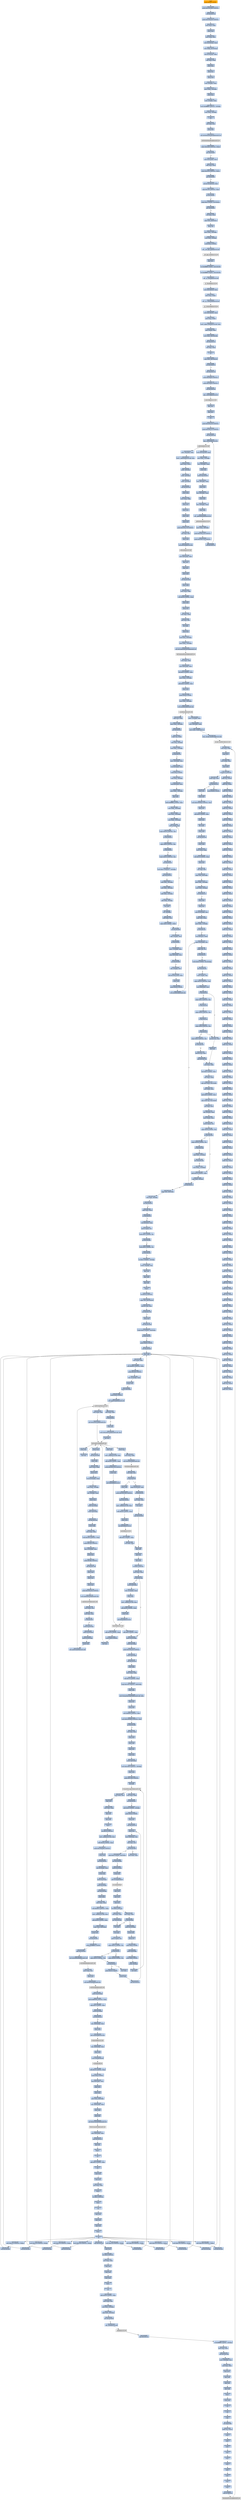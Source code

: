 digraph G {
node[shape=rectangle,style=filled,fillcolor=lightsteelblue,color=lightsteelblue]
bgcolor="transparent"
a0x01002fb4pushl_0x28UINT8[label="start\npushl $0x28<UINT8>",color="lightgrey",fillcolor="orange"];
a0x01002fb6pushl_0x1001400UINT32[label="0x01002fb6\npushl $0x1001400<UINT32>"];
a0x01002fbbcall_0x01003150[label="0x01002fbb\ncall 0x01003150"];
a0x01003150pushl_0x10031a0UINT32[label="0x01003150\npushl $0x10031a0<UINT32>"];
a0x01003155movl_fs_0_eax[label="0x01003155\nmovl %fs:0, %eax"];
a0x0100315bpushl_eax[label="0x0100315b\npushl %eax"];
a0x0100315cmovl_esp_fs_0[label="0x0100315c\nmovl %esp, %fs:0"];
a0x01003163movl_0x10esp__eax[label="0x01003163\nmovl 0x10(%esp), %eax"];
a0x01003167movl_ebp_0x10esp_[label="0x01003167\nmovl %ebp, 0x10(%esp)"];
a0x0100316bleal_0x10esp__ebp[label="0x0100316b\nleal 0x10(%esp), %ebp"];
a0x0100316fsubl_eax_esp[label="0x0100316f\nsubl %eax, %esp"];
a0x01003171pushl_ebx[label="0x01003171\npushl %ebx"];
a0x01003172pushl_esi[label="0x01003172\npushl %esi"];
a0x01003173pushl_edi[label="0x01003173\npushl %edi"];
a0x01003174movl__8ebp__eax[label="0x01003174\nmovl -8(%ebp), %eax"];
a0x01003177movl_esp__24ebp_[label="0x01003177\nmovl %esp, -24(%ebp)"];
a0x0100317apushl_eax[label="0x0100317a\npushl %eax"];
a0x0100317bmovl__4ebp__eax[label="0x0100317b\nmovl -4(%ebp), %eax"];
a0x0100317emovl_0xffffffffUINT32__4ebp_[label="0x0100317e\nmovl $0xffffffff<UINT32>, -4(%ebp)"];
a0x01003185movl_eax__8ebp_[label="0x01003185\nmovl %eax, -8(%ebp)"];
a0x01003188ret[label="0x01003188\nret"];
a0x01002fc0xorl_edi_edi[label="0x01002fc0\nxorl %edi, %edi"];
a0x01002fc2pushl_edi[label="0x01002fc2\npushl %edi"];
a0x01002fc3call_GetModuleHandleA_kernel32_dll[label="0x01002fc3\ncall GetModuleHandleA@kernel32.dll"];
GetModuleHandleA_kernel32_dll[label="GetModuleHandleA@kernel32.dll",color="lightgrey",fillcolor="lightgrey"];
a0x01002fc9cmpw_0x5a4dUINT16_eax_[label="0x01002fc9\ncmpw $0x5a4d<UINT16>, (%eax)"];
a0x01002fcejne_0x01002fef[label="0x01002fce\njne 0x01002fef"];
a0x01002fd0movl_0x3ceax__ecx[label="0x01002fd0\nmovl 0x3c(%eax), %ecx"];
a0x01002fd3addl_eax_ecx[label="0x01002fd3\naddl %eax, %ecx"];
a0x01002fd5cmpl_0x4550UINT32_ecx_[label="0x01002fd5\ncmpl $0x4550<UINT32>, (%ecx)"];
a0x01002fdbjne_0x01002fef[label="0x01002fdb\njne 0x01002fef"];
a0x01002fddmovzwl_0x18ecx__eax[label="0x01002fdd\nmovzwl 0x18(%ecx), %eax"];
a0x01002fe1cmpl_0x10bUINT32_eax[label="0x01002fe1\ncmpl $0x10b<UINT32>, %eax"];
a0x01002fe6je_0x01003007[label="0x01002fe6\nje 0x01003007"];
a0x01003007cmpl_0xeUINT8_0x74ecx_[label="0x01003007\ncmpl $0xe<UINT8>, 0x74(%ecx)"];
a0x0100300bjbe_0x01002fef[label="0x0100300b\njbe 0x01002fef"];
a0x0100300dxorl_eax_eax[label="0x0100300d\nxorl %eax, %eax"];
a0x0100300fcmpl_edi_0xe8ecx_[label="0x0100300f\ncmpl %edi, 0xe8(%ecx)"];
a0x01003015setne_al[label="0x01003015\nsetne %al"];
a0x01003018movl_eax__28ebp_[label="0x01003018\nmovl %eax, -28(%ebp)"];
a0x0100301bmovl_edi__4ebp_[label="0x0100301b\nmovl %edi, -4(%ebp)"];
a0x0100301epushl_0x1UINT8[label="0x0100301e\npushl $0x1<UINT8>"];
a0x01003020call___set_app_type_msvcrt_dll[label="0x01003020\ncall __set_app_type@msvcrt.dll"];
a__set_app_type_msvcrt_dll[label="__set_app_type@msvcrt.dll",color="lightgrey",fillcolor="lightgrey"];
a0x01003026popl_ecx[label="0x01003026\npopl %ecx"];
a0x01003027orl_0xffffffffUINT8_0x01005560[label="0x01003027\norl $0xffffffff<UINT8>, 0x01005560"];
a0x0100302eorl_0xffffffffUINT8_0x01005564[label="0x0100302e\norl $0xffffffff<UINT8>, 0x01005564"];
a0x01003035call___p__fmode_msvcrt_dll[label="0x01003035\ncall __p__fmode@msvcrt.dll"];
a__p__fmode_msvcrt_dll[label="__p__fmode@msvcrt.dll",color="lightgrey",fillcolor="lightgrey"];
a0x0100303bmovl_0x010042a0_ecx[label="0x0100303b\nmovl 0x010042a0, %ecx"];
a0x01003041movl_ecx_eax_[label="0x01003041\nmovl %ecx, (%eax)"];
a0x01003043call___p__commode_msvcrt_dll[label="0x01003043\ncall __p__commode@msvcrt.dll"];
a__p__commode_msvcrt_dll[label="__p__commode@msvcrt.dll",color="lightgrey",fillcolor="lightgrey"];
a0x01003049movl_0x0100429c_ecx[label="0x01003049\nmovl 0x0100429c, %ecx"];
a0x0100304fmovl_ecx_eax_[label="0x0100304f\nmovl %ecx, (%eax)"];
a0x01003051movl__adjust_fdiv_msvcrt_dll_eax[label="0x01003051\nmovl _adjust_fdiv@msvcrt.dll, %eax"];
a0x01003056movl_eax__eax[label="0x01003056\nmovl (%eax), %eax"];
a0x01003058movl_eax_0x01005568[label="0x01003058\nmovl %eax, 0x01005568"];
a0x0100305dcall_0x0100314c[label="0x0100305d\ncall 0x0100314c"];
a0x0100314cxorl_eax_eax[label="0x0100314c\nxorl %eax, %eax"];
a0x0100314eret[label="0x0100314e\nret"];
a0x01003062cmpl_edi_0x01004250[label="0x01003062\ncmpl %edi, 0x01004250"];
a0x01003068jne_0x01003076[label="0x01003068\njne 0x01003076"];
a0x01003076call_0x0100313a[label="0x01003076\ncall 0x0100313a"];
a0x0100313apushl_0x30000UINT32[label="0x0100313a\npushl $0x30000<UINT32>"];
a0x0100313fpushl_0x10000UINT32[label="0x0100313f\npushl $0x10000<UINT32>"];
a0x01003144call_0x0100319a[label="0x01003144\ncall 0x0100319a"];
a0x0100319ajmp__controlfp_msvcrt_dll[label="0x0100319a\njmp _controlfp@msvcrt.dll"];
a_controlfp_msvcrt_dll[label="_controlfp@msvcrt.dll",color="lightgrey",fillcolor="lightgrey"];
a0x01003149popl_ecx[label="0x01003149\npopl %ecx"];
a0x0100314apopl_ecx[label="0x0100314a\npopl %ecx"];
a0x0100314bret[label="0x0100314b\nret"];
a0x0100307bpushl_0x1001120UINT32[label="0x0100307b\npushl $0x1001120<UINT32>"];
a0x01003080pushl_0x100111cUINT32[label="0x01003080\npushl $0x100111c<UINT32>"];
a0x01003085call_0x01003134[label="0x01003085\ncall 0x01003134"];
a0x01003134jmp__initterm_msvcrt_dll[label="0x01003134\njmp _initterm@msvcrt.dll"];
a_initterm_msvcrt_dll[label="_initterm@msvcrt.dll",color="lightgrey",fillcolor="lightgrey"];
a0x0100308amovl_0x01004298_eax[label="0x0100308a\nmovl 0x01004298, %eax"];
a0x0100308fmovl_eax__32ebp_[label="0x0100308f\nmovl %eax, -32(%ebp)"];
a0x01003092leal__32ebp__eax[label="0x01003092\nleal -32(%ebp), %eax"];
a0x01003095pushl_eax[label="0x01003095\npushl %eax"];
a0x01003096pushl_0x01004294[label="0x01003096\npushl 0x01004294"];
a0x0100309cleal__36ebp__eax[label="0x0100309c\nleal -36(%ebp), %eax"];
a0x0100309fpushl_eax[label="0x0100309f\npushl %eax"];
a0x010030a0leal__40ebp__eax[label="0x010030a0\nleal -40(%ebp), %eax"];
a0x010030a3pushl_eax[label="0x010030a3\npushl %eax"];
a0x010030a4leal__44ebp__eax[label="0x010030a4\nleal -44(%ebp), %eax"];
a0x010030a7pushl_eax[label="0x010030a7\npushl %eax"];
a0x010030a8call___getmainargs_msvcrt_dll[label="0x010030a8\ncall __getmainargs@msvcrt.dll"];
a__getmainargs_msvcrt_dll[label="__getmainargs@msvcrt.dll",color="lightgrey",fillcolor="lightgrey"];
a0x010030aemovl_eax__48ebp_[label="0x010030ae\nmovl %eax, -48(%ebp)"];
a0x010030b1pushl_0x1001118UINT32[label="0x010030b1\npushl $0x1001118<UINT32>"];
a0x010030b6pushl_0x1001114UINT32[label="0x010030b6\npushl $0x1001114<UINT32>"];
a0x010030bbcall_0x01003134[label="0x010030bb\ncall 0x01003134"];
a0x010030c0movl__36ebp__eax[label="0x010030c0\nmovl -36(%ebp), %eax"];
a0x010030c3movl___initenv_msvcrt_dll_ecx[label="0x010030c3\nmovl __initenv@msvcrt.dll, %ecx"];
a0x010030c9movl_eax_ecx_[label="0x010030c9\nmovl %eax, (%ecx)"];
a0x010030cbpushl__36ebp_[label="0x010030cb\npushl -36(%ebp)"];
a0x010030cepushl__40ebp_[label="0x010030ce\npushl -40(%ebp)"];
a0x010030d1pushl__44ebp_[label="0x010030d1\npushl -44(%ebp)"];
a0x010030d4call_0x010015a3[label="0x010030d4\ncall 0x010015a3"];
a0x010015a3pushl_ebp[label="0x010015a3\npushl %ebp"];
a0x010015a4movl_esp_ebp[label="0x010015a4\nmovl %esp, %ebp"];
a0x010015a6pushl_ecx[label="0x010015a6\npushl %ecx"];
a0x010015a7pushl_ecx[label="0x010015a7\npushl %ecx"];
a0x010015a8pushl_ebx[label="0x010015a8\npushl %ebx"];
a0x010015a9pushl_edi[label="0x010015a9\npushl %edi"];
a0x010015aapushl_0x1001170UINT32[label="0x010015aa\npushl $0x1001170<UINT32>"];
a0x010015afxorl_edi_edi[label="0x010015af\nxorl %edi, %edi"];
a0x010015b1pushl_edi[label="0x010015b1\npushl %edi"];
a0x010015b2call_setlocale_msvcrt_dll[label="0x010015b2\ncall setlocale@msvcrt.dll"];
setlocale_msvcrt_dll[label="setlocale@msvcrt.dll",color="lightgrey",fillcolor="lightgrey"];
a0x010015b8movl_0x8ebp__ebx[label="0x010015b8\nmovl 0x8(%ebp), %ebx"];
a0x010015bbpopl_ecx[label="0x010015bb\npopl %ecx"];
a0x010015bcpopl_ecx[label="0x010015bc\npopl %ecx"];
a0x010015bdpushl_ebx[label="0x010015bd\npushl %ebx"];
a0x010015becall_0x01002464[label="0x010015be\ncall 0x01002464"];
a0x01002464pushl_ebp[label="0x01002464\npushl %ebp"];
a0x01002465movl_esp_ebp[label="0x01002465\nmovl %esp, %ebp"];
a0x01002467subl_0x34UINT8_esp[label="0x01002467\nsubl $0x34<UINT8>, %esp"];
a0x0100246apushl_ebx[label="0x0100246a\npushl %ebx"];
a0x0100246bpushl_esi[label="0x0100246b\npushl %esi"];
a0x0100246cxorl_ebx_ebx[label="0x0100246c\nxorl %ebx, %ebx"];
a0x0100246exorl_esi_esi[label="0x0100246e\nxorl %esi, %esi"];
a0x01002470incl_ebx[label="0x01002470\nincl %ebx"];
a0x01002471pushl_edi[label="0x01002471\npushl %edi"];
a0x01002472movl_esi__20ebp_[label="0x01002472\nmovl %esi, -20(%ebp)"];
a0x01002475movl_ebx__24ebp_[label="0x01002475\nmovl %ebx, -24(%ebp)"];
a0x01002478call_GetCommandLineW_kernel32_dll[label="0x01002478\ncall GetCommandLineW@kernel32.dll"];
GetCommandLineW_kernel32_dll[label="GetCommandLineW@kernel32.dll",color="lightgrey",fillcolor="lightgrey"];
a0x0100247emovl_eax_edi[label="0x0100247e\nmovl %eax, %edi"];
a0x01002480movl_0x8ebp__eax[label="0x01002480\nmovl 0x8(%ebp), %eax"];
a0x01002483shll_0x2UINT8_eax[label="0x01002483\nshll $0x2<UINT8>, %eax"];
a0x01002486movl_eax__52ebp_[label="0x01002486\nmovl %eax, -52(%ebp)"];
a0x01002489addl_0x4UINT8_eax[label="0x01002489\naddl $0x4<UINT8>, %eax"];
a0x0100248cpushl_eax[label="0x0100248c\npushl %eax"];
a0x0100248dpushl_0x40UINT8[label="0x0100248d\npushl $0x40<UINT8>"];
a0x0100248fmovl_edi__44ebp_[label="0x0100248f\nmovl %edi, -44(%ebp)"];
a0x01002492call_LocalAlloc_kernel32_dll[label="0x01002492\ncall LocalAlloc@kernel32.dll"];
LocalAlloc_kernel32_dll[label="LocalAlloc@kernel32.dll",color="lightgrey",fillcolor="lightgrey"];
a0x01002498cmpl_esi_eax[label="0x01002498\ncmpl %esi, %eax"];
a0x0100249amovl_eax__40ebp_[label="0x0100249a\nmovl %eax, -40(%ebp)"];
a0x0100249djne_0x010024ac[label="0x0100249d\njne 0x010024ac"];
a0x010024accmpw_si_edi_[label="0x010024ac\ncmpw %si, (%edi)"];
a0x010024afmovl_esi__4ebp_[label="0x010024af\nmovl %esi, -4(%ebp)"];
a0x010024b2movl_esi__12ebp_[label="0x010024b2\nmovl %esi, -12(%ebp)"];
a0x010024b5je_0x0100270a[label="0x010024b5\nje 0x0100270a"];
a0x010024bbmovl__44ebp__eax[label="0x010024bb\nmovl -44(%ebp), %eax"];
a0x010024beleal_0x2eax__ecx[label="0x010024be\nleal 0x2(%eax), %ecx"];
a0x010024c1pushl_0x2UINT8[label="0x010024c1\npushl $0x2<UINT8>"];
a0x010024c3movl_ecx__8ebp_[label="0x010024c3\nmovl %ecx, -8(%ebp)"];
a0x010024c6leal_0x4eax__ecx[label="0x010024c6\nleal 0x4(%eax), %ecx"];
a0x010024c9movl_ebx__16ebp_[label="0x010024c9\nmovl %ebx, -16(%ebp)"];
a0x010024ccpopl_ebx[label="0x010024cc\npopl %ebx"];
a0x010024cdaddl_0xfffffffeUINT8_eax[label="0x010024cd\naddl $0xfffffffe<UINT8>, %eax"];
a0x010024d0movl_ebx__36ebp_[label="0x010024d0\nmovl %ebx, -36(%ebp)"];
a0x010024d3movl_ecx__28ebp_[label="0x010024d3\nmovl %ecx, -28(%ebp)"];
a0x010024d6movl_eax__32ebp_[label="0x010024d6\nmovl %eax, -32(%ebp)"];
a0x010024d9movw_edi__ax[label="0x010024d9\nmovw (%edi), %ax"];
a0x010024dccmpw_0x20UINT16_ax[label="0x010024dc\ncmpw $0x20<UINT16>, %ax"];
a0x010024e0je_0x0100261d[label="0x010024e0\nje 0x0100261d"];
a0x010024e6cmpw_0x9UINT16_ax[label="0x010024e6\ncmpw $0x9<UINT16>, %ax"];
a0x010024eaje_0x0100261d[label="0x010024ea\nje 0x0100261d"];
a0x010024f0cmpw_0x22UINT16_ax[label="0x010024f0\ncmpw $0x22<UINT16>, %ax"];
a0x010024f4jne_0x0100252f[label="0x010024f4\njne 0x0100252f"];
a0x0100252fmovl_0x1UINT32__24ebp_[label="0x0100252f\nmovl $0x1<UINT32>, -24(%ebp)"];
a0x01002536jmp_0x0100267f[label="0x01002536\njmp 0x0100267f"];
a0x0100267faddl_ebx__28ebp_[label="0x0100267f\naddl %ebx, -28(%ebp)"];
a0x01002682addl_ebx__36ebp_[label="0x01002682\naddl %ebx, -36(%ebp)"];
a0x01002685addl_ebx__32ebp_[label="0x01002685\naddl %ebx, -32(%ebp)"];
a0x01002688addl_ebx__8ebp_[label="0x01002688\naddl %ebx, -8(%ebp)"];
a0x0100268bincl_esi[label="0x0100268b\nincl %esi"];
a0x0100268cincl__16ebp_[label="0x0100268c\nincl -16(%ebp)"];
a0x0100268faddl_ebx_edi[label="0x0100268f\naddl %ebx, %edi"];
a0x01002691cmpw_0x0UINT8_edi_[label="0x01002691\ncmpw $0x0<UINT8>, (%edi)"];
a0x01002695jne_0x010024d9[label="0x01002695\njne 0x010024d9"];
a0x0100269bcmpl__4ebp__esi[label="0x0100269b\ncmpl -4(%ebp), %esi"];
a0x0100269eje_0x010026c3[label="0x0100269e\nje 0x010026c3"];
a0x010026a0movl__12ebp__eax[label="0x010026a0\nmovl -12(%ebp), %eax"];
a0x010026a3cmpl_0x8ebp__eax[label="0x010026a3\ncmpl 0x8(%ebp), %eax"];
a0x010026a6jae_0x010026d6[label="0x010026a6\njae 0x010026d6"];
a0x010026a8subl__4ebp__esi[label="0x010026a8\nsubl -4(%ebp), %esi"];
a0x010026ableal_0x2esiesi__eax[label="0x010026ab\nleal 0x2(%esi,%esi), %eax"];
a0x010026afpushl_eax[label="0x010026af\npushl %eax"];
a0x010026b0pushl_0x40UINT8[label="0x010026b0\npushl $0x40<UINT8>"];
a0x010026b2call_LocalAlloc_kernel32_dll[label="0x010026b2\ncall LocalAlloc@kernel32.dll"];
a0x010026b8movl__12ebp__ecx[label="0x010026b8\nmovl -12(%ebp), %ecx"];
a0x010026bbmovl__40ebp__edx[label="0x010026bb\nmovl -40(%ebp), %edx"];
a0x010026bemovl_eax_edxecx4_[label="0x010026be\nmovl %eax, (%edx,%ecx,4)"];
a0x010031a0jmp__except_handler3_msvcrt_dll[label="0x010031a0\njmp _except_handler3@msvcrt.dll"];
a_except_handler3_msvcrt_dll[label="_except_handler3@msvcrt.dll",color="lightgrey",fillcolor="lightgrey"];
a0x7c9032a8movl_fs_0_esp[label="0x7c9032a8\nmovl %fs:0, %esp"];
a0x7c9032afpopl_fs_0[label="0x7c9032af\npopl %fs:0"];
a0x7c9032b6movl_ebp_esp[label="0x7c9032b6\nmovl %ebp, %esp"];
a0x7c9032b8popl_ebp[label="0x7c9032b8\npopl %ebp"];
a0x7c9032b9ret_0x14UINT16[label="0x7c9032b9\nret $0x14<UINT16>"];
a0x010015c3cmpl_edi_eax[label="0x010015c3\ncmpl %edi, %eax"];
a0x010015c5jne_0x010015d7[label="0x010015c5\njne 0x010015d7"];
a0x010015c7pushl_0x64UINT8[label="0x010015c7\npushl $0x64<UINT8>"];
a0x010015d7pushl_esi[label="0x010015d7\npushl %esi"];
a0x010015d8pushl_edi[label="0x010015d8\npushl %edi"];
a0x010015d9movl_0x1004000UINT32_esi[label="0x010015d9\nmovl $0x1004000<UINT32>, %esi"];
a0x010015depushl_esi[label="0x010015de\npushl %esi"];
a0x010015dfaddl_0x4UINT8_eax[label="0x010015df\naddl $0x4<UINT8>, %eax"];
a0x010015e2pushl_eax[label="0x010015e2\npushl %eax"];
a0x010015e3decl_ebx[label="0x010015e3\ndecl %ebx"];
a0x010015e4pushl_ebx[label="0x010015e4\npushl %ebx"];
a0x010015e5call_0x01002106[label="0x010015e5\ncall 0x01002106"];
a0x01002106pushl_ebp[label="0x01002106\npushl %ebp"];
a0x01002107movl_esp_ebp[label="0x01002107\nmovl %esp, %ebp"];
a0x01002109subl_0x14UINT8_esp[label="0x01002109\nsubl $0x14<UINT8>, %esp"];
a0x0100210cpushl_edi[label="0x0100210c\npushl %edi"];
a0x0100210dxorl_edi_edi[label="0x0100210d\nxorl %edi, %edi"];
a0x0100210fcmpl_edi_0x8ebp_[label="0x0100210f\ncmpl %edi, 0x8(%ebp)"];
a0x01002112movl_edi__16ebp_[label="0x01002112\nmovl %edi, -16(%ebp)"];
a0x01002115movl_edi__4ebp_[label="0x01002115\nmovl %edi, -4(%ebp)"];
a0x01002118jne_0x01002123[label="0x01002118\njne 0x01002123"];
a0x01002123pushl_ebx[label="0x01002123\npushl %ebx"];
a0x01002124pushl_esi[label="0x01002124\npushl %esi"];
a0x01002125movl_0x10ebp__esi[label="0x01002125\nmovl 0x10(%ebp), %esi"];
a0x01002128cmpl_edi_esi_[label="0x01002128\ncmpl %edi, (%esi)"];
a0x0100212amovl_edi__12ebp_[label="0x0100212a\nmovl %edi, -12(%ebp)"];
a0x0100212dje_0x010021a5[label="0x0100212d\nje 0x010021a5"];
a0x0100212fleal_0x6esi__edx[label="0x0100212f\nleal 0x6(%esi), %edx"];
a0x01002132movw_0x2edx__cx[label="0x01002132\nmovw 0x2(%edx), %cx"];
a0x01002136cmpw_di_cx[label="0x01002136\ncmpw %di, %cx"];
a0x01002139je_0x01002181[label="0x01002139\nje 0x01002181"];
a0x0100213btestb_0x8UINT8_0x14ebp_[label="0x0100213b\ntestb $0x8<UINT8>, 0x14(%ebp)"];
a0x0100213fjne_0x01002181[label="0x0100213f\njne 0x01002181"];
a0x01002141movw_edx__ax[label="0x01002141\nmovw (%edx), %ax"];
a0x01002144cmpw_0x10UINT16_ax[label="0x01002144\ncmpw $0x10<UINT16>, %ax"];
a0x01002148movl_0x6edx__edi[label="0x01002148\nmovl 0x6(%edx), %edi"];
a0x0100214bje_0x0100216a[label="0x0100214b\nje 0x0100216a"];
a0x0100216amovzwl_cx_ecx[label="0x0100216a\nmovzwl %cx, %ecx"];
a0x0100216dshll_ecx[label="0x0100216d\nshll %ecx"];
a0x0100216fmovl_ecx_ebx[label="0x0100216f\nmovl %ecx, %ebx"];
a0x01002171shrl_0x2UINT8_ecx[label="0x01002171\nshrl $0x2<UINT8>, %ecx"];
a0x01002174xorl_eax_eax[label="0x01002174\nxorl %eax, %eax"];
a0x01002176repz_stosl_eax_es_edi_[label="0x01002176\nrepz stosl %eax, %es:(%edi)"];
a0x01002178movl_ebx_ecx[label="0x01002178\nmovl %ebx, %ecx"];
a0x0100217aandl_0x3UINT8_ecx[label="0x0100217a\nandl $0x3<UINT8>, %ecx"];
a0x0100217drepz_stosb_al_es_edi_[label="0x0100217d\nrepz stosb %al, %es:(%edi)"];
a0x0100217fxorl_edi_edi[label="0x0100217f\nxorl %edi, %edi"];
a0x01002181leal__6edx__eax[label="0x01002181\nleal -6(%edx), %eax"];
a0x01002184movl_eax__ecx[label="0x01002184\nmovl (%eax), %ecx"];
a0x01002186movw_ecx__cx[label="0x01002186\nmovw (%ecx), %cx"];
a0x01002189cmpw_0x2fUINT8_cx[label="0x01002189\ncmpw $0x2f<UINT8>, %cx"];
a0x0100218dje_0x0100219d[label="0x0100218d\nje 0x0100219d"];
a0x0100218fcmpw_0x2dUINT8_cx[label="0x0100218f\ncmpw $0x2d<UINT8>, %cx"];
a0x01002193je_0x0100219d[label="0x01002193\nje 0x0100219d"];
a0x01002195cmpl_edi__12ebp_[label="0x01002195\ncmpl %edi, -12(%ebp)"];
a0x01002198jne_0x0100219d[label="0x01002198\njne 0x0100219d"];
a0x0100219amovl_eax__12ebp_[label="0x0100219a\nmovl %eax, -12(%ebp)"];
a0x0100219daddl_0x10UINT8_edx[label="0x0100219d\naddl $0x10<UINT8>, %edx"];
a0x010021a0cmpl_edi__6edx_[label="0x010021a0\ncmpl %edi, -6(%edx)"];
a0x010021a3jne_0x01002132[label="0x010021a3\njne 0x01002132"];
a0x0100214dcmpw_0xcUINT16_ax[label="0x0100214d\ncmpw $0xc<UINT16>, %ax"];
a0x01002151je_0x0100216a[label="0x01002151\nje 0x0100216a"];
a0x01002153cmpw_0xdUINT16_ax[label="0x01002153\ncmpw $0xd<UINT16>, %ax"];
a0x01002157je_0x0100216a[label="0x01002157\nje 0x0100216a"];
a0x01002159cmpw_0x4UINT16_ax[label="0x01002159\ncmpw $0x4<UINT16>, %ax"];
a0x0100215dje_0x0100216a[label="0x0100215d\nje 0x0100216a"];
a0x0100215fcmpw_0xeUINT16_ax[label="0x0100215f\ncmpw $0xe<UINT16>, %ax"];
a0x01002163je_0x0100216a[label="0x01002163\nje 0x0100216a"];
a0x01002165movzwl_cx_ecx[label="0x01002165\nmovzwl %cx, %ecx"];
a0x01002168jmp_0x0100216f[label="0x01002168\njmp 0x0100216f"];
a0x010021a5cmpl_edi_0x8ebp_[label="0x010021a5\ncmpl %edi, 0x8(%ebp)"];
a0x010021a8movl_edi__8ebp_[label="0x010021a8\nmovl %edi, -8(%ebp)"];
a0x010021abjle_0x010023ec[label="0x010021ab\njle 0x010023ec"];
a0x010023eccmpl_edi_esi_[label="0x010023ec\ncmpl %edi, (%esi)"];
a0x010023eeje_0x01002459[label="0x010023ee\nje 0x01002459"];
a0x010023f0leal_0x4esi__eax[label="0x010023f0\nleal 0x4(%esi), %eax"];
a0x010023f3movw_eax__cx[label="0x010023f3\nmovw (%eax), %cx"];
a0x010023f6testb_0x1UINT8_cl[label="0x010023f6\ntestb $0x1<UINT8>, %cl"];
a0x010023f9je_0x01002400[label="0x010023f9\nje 0x01002400"];
a0x010023fbtestb_0x2UINT8_cl[label="0x010023fb\ntestb $0x2<UINT8>, %cl"];
a0x010023feje_0x01002455[label="0x010023fe\nje 0x01002455"];
a0x01002455orl_0x1UINT8__4ebp_[label="0x01002455\norl $0x1<UINT8>, -4(%ebp)"];
a0x01002459movw__4ebp__ax[label="0x01002459\nmovw -4(%ebp), %ax"];
a0x0100245dpopl_esi[label="0x0100245d\npopl %esi"];
a0x0100245epopl_ebx[label="0x0100245e\npopl %ebx"];
a0x0100245fpopl_edi[label="0x0100245f\npopl %edi"];
a0x01002460leave_[label="0x01002460\nleave "];
a0x01002461ret_0x10UINT16[label="0x01002461\nret $0x10<UINT16>"];
a0x010015eacmpw_di_0x01004260[label="0x010015ea\ncmpw %di, 0x01004260"];
a0x010015f1movzwl_ax_eax[label="0x010015f1\nmovzwl %ax, %eax"];
a0x010015f4jne_0x010017db[label="0x010015f4\njne 0x010017db"];
a0x010017dbpushl_edi[label="0x010017db\npushl %edi"];
a0x010017dccall_0x010014b9[label="0x010017dc\ncall 0x010014b9"];
a0x010014b9cmpb_0x0UINT8_0x4esp_[label="0x010014b9\ncmpb $0x0<UINT8>, 0x4(%esp)"];
a0x010014beje_0x01001535[label="0x010014be\nje 0x01001535"];
a0x010014c0pushl_0x65UINT8[label="0x010014c0\npushl $0x65<UINT8>"];
a0x010014c2call_0x01001da6[label="0x010014c2\ncall 0x01001da6"];
a0x01001da6pushl_ebp[label="0x01001da6\npushl %ebp"];
a0x01001da7movl_esp_ebp[label="0x01001da7\nmovl %esp, %ebp"];
a0x01001da9subl_0x600UINT32_esp[label="0x01001da9\nsubl $0x600<UINT32>, %esp"];
a0x01001dafpushl_0x100UINT32[label="0x01001daf\npushl $0x100<UINT32>"];
a0x01001db4leal__512ebp__eax[label="0x01001db4\nleal -512(%ebp), %eax"];
a0x01001dbapushl_eax[label="0x01001dba\npushl %eax"];
a0x01001dbbpushl_0x8ebp_[label="0x01001dbb\npushl 0x8(%ebp)"];
a0x01001dbepushl_0x0UINT8[label="0x01001dbe\npushl $0x0<UINT8>"];
a0x01001dc0call_LoadStringW_user32_dll[label="0x01001dc0\ncall LoadStringW@user32.dll"];
LoadStringW_user32_dll[label="LoadStringW@user32.dll",color="lightgrey",fillcolor="lightgrey"];
a0x01001dc6testl_eax_eax[label="0x01001dc6\ntestl %eax, %eax"];
a0x01001dc8je_0x01001dfc[label="0x01001dc8\nje 0x01001dfc"];
a0x01001dfcpushl_esi[label="0x01001dfc\npushl %esi"];
a0x01001dfdmovl_GetLastError_kernel32_dll_esi[label="0x01001dfd\nmovl GetLastError@kernel32.dll, %esi"];
a0x01001e03call_esi[label="0x01001e03\ncall %esi"];
GetLastError_kernel32_dll[label="GetLastError@kernel32.dll",color="lightgrey",fillcolor="lightgrey"];
a0x01001e05pushl_eax[label="0x01001e05\npushl %eax"];
a0x01001e06call_esi[label="0x01001e06\ncall %esi"];
a0x01001e08pushl_eax[label="0x01001e08\npushl %eax"];
a0x01001e09movl__iob_msvcrt_dll_eax[label="0x01001e09\nmovl _iob@msvcrt.dll, %eax"];
a0x01001e0eaddl_0x40UINT8_eax[label="0x01001e0e\naddl $0x40<UINT8>, %eax"];
a0x01001e11pushl_0x1001378UINT32[label="0x01001e11\npushl $0x1001378<UINT32>"];
a0x01001e16pushl_eax[label="0x01001e16\npushl %eax"];
a0x01001e17call_fwprintf_msvcrt_dll[label="0x01001e17\ncall fwprintf@msvcrt.dll"];
fwprintf_msvcrt_dll[label="fwprintf@msvcrt.dll",color="lightgrey",fillcolor="lightgrey"];
a0x01001e1daddl_0x10UINT8_esp[label="0x01001e1d\naddl $0x10<UINT8>, %esp"];
a0x01001e20pushl_0x0UINT8[label="0x01001e20\npushl $0x0<UINT8>"];
a0x01001e22call_esi[label="0x01001e22\ncall %esi"];
a0x01001e24pushl_eax[label="0x01001e24\npushl %eax"];
a0x01001e25call_0x01001d08[label="0x01001e25\ncall 0x01001d08"];
a0x01001d08pushl_ebp[label="0x01001d08\npushl %ebp"];
a0x01001d09movl_esp_ebp[label="0x01001d09\nmovl %esp, %ebp"];
a0x01001d0bpushl_ecx[label="0x01001d0b\npushl %ecx"];
a0x01001d0cleal_0x10ebp__eax[label="0x01001d0c\nleal 0x10(%ebp), %eax"];
a0x01001d0fmovl_eax__4ebp_[label="0x01001d0f\nmovl %eax, -4(%ebp)"];
a0x01001d12leal__4ebp__eax[label="0x01001d12\nleal -4(%ebp), %eax"];
a0x01001d15pushl_eax[label="0x01001d15\npushl %eax"];
a0x01001d16pushl_0xcebp_[label="0x01001d16\npushl 0xc(%ebp)"];
a0x01001d19pushl_0x8ebp_[label="0x01001d19\npushl 0x8(%ebp)"];
a0x01001d1ccall_0x01001c9b[label="0x01001d1c\ncall 0x01001c9b"];
a0x01001c9bpushl_ebp[label="0x01001c9b\npushl %ebp"];
a0x01001c9cmovl_esp_ebp[label="0x01001c9c\nmovl %esp, %ebp"];
a0x01001c9esubl_0x200UINT32_esp[label="0x01001c9e\nsubl $0x200<UINT32>, %esp"];
a0x01001ca4pushl_0x100UINT32[label="0x01001ca4\npushl $0x100<UINT32>"];
a0x01001ca9leal__512ebp__eax[label="0x01001ca9\nleal -512(%ebp), %eax"];
a0x01001cafpushl_eax[label="0x01001caf\npushl %eax"];
a0x01001cb0pushl_0x3fbUINT32[label="0x01001cb0\npushl $0x3fb<UINT32>"];
a0x01001cb5call_0x010017e8[label="0x01001cb5\ncall 0x010017e8"];
a0x010017e8pushl_ebx[label="0x010017e8\npushl %ebx"];
a0x010017e9pushl_esi[label="0x010017e9\npushl %esi"];
a0x010017eapushl_edi[label="0x010017ea\npushl %edi"];
a0x010017ebpushl_0x1001244UINT32[label="0x010017eb\npushl $0x1001244<UINT32>"];
a0x010017f0call_LoadLibraryW_kernel32_dll[label="0x010017f0\ncall LoadLibraryW@kernel32.dll"];
LoadLibraryW_kernel32_dll[label="LoadLibraryW@kernel32.dll",color="lightgrey",fillcolor="lightgrey"];
a0x010017f6movl_eax_esi[label="0x010017f6\nmovl %eax, %esi"];
a0x010017f8testl_esi_esi[label="0x010017f8\ntestl %esi, %esi"];
a0x010017faje_0x0100184f[label="0x010017fa\nje 0x0100184f"];
a0x010017fcpushl_0x18esp_[label="0x010017fc\npushl 0x18(%esp)"];
a0x01001800pushl_0x18esp_[label="0x01001800\npushl 0x18(%esp)"];
a0x01001804pushl_0x18esp_[label="0x01001804\npushl 0x18(%esp)"];
a0x01001808pushl_esi[label="0x01001808\npushl %esi"];
a0x01001809call_LoadStringW_user32_dll[label="0x01001809\ncall LoadStringW@user32.dll"];
a0x0100180fmovl_eax_edi[label="0x0100180f\nmovl %eax, %edi"];
a0x01001811call_GetLastError_kernel32_dll[label="0x01001811\ncall GetLastError@kernel32.dll"];
a0x01001817pushl_esi[label="0x01001817\npushl %esi"];
a0x01001818movl_eax_ebx[label="0x01001818\nmovl %eax, %ebx"];
a0x0100181acall_FreeLibrary_kernel32_dll[label="0x0100181a\ncall FreeLibrary@kernel32.dll"];
FreeLibrary_kernel32_dll[label="FreeLibrary@kernel32.dll",color="lightgrey",fillcolor="lightgrey"];
a0x01001820testl_edi_edi[label="0x01001820\ntestl %edi, %edi"];
a0x01001822je_0x0100182f[label="0x01001822\nje 0x0100182f"];
a0x01001824cmpl_0x18esp__edi[label="0x01001824\ncmpl 0x18(%esp), %edi"];
a0x01001828jnl_0x01001837[label="0x01001828\njnl 0x01001837"];
a0x0100182axorl_eax_eax[label="0x0100182a\nxorl %eax, %eax"];
a0x0100182cincl_eax[label="0x0100182c\nincl %eax"];
a0x0100182djmp_0x0100186f[label="0x0100182d\njmp 0x0100186f"];
a0x0100186fpopl_edi[label="0x0100186f\npopl %edi"];
a0x01001870popl_esi[label="0x01001870\npopl %esi"];
a0x01001871popl_ebx[label="0x01001871\npopl %ebx"];
a0x01001872ret_0xcUINT16[label="0x01001872\nret $0xc<UINT16>"];
a0x01001cbatestl_eax_eax[label="0x01001cba\ntestl %eax, %eax"];
a0x01001cbcje_0x01001cda[label="0x01001cbc\nje 0x01001cda"];
a0x01001cbepushl_0x8ebp_[label="0x01001cbe\npushl 0x8(%ebp)"];
a0x01001cc1leal__512ebp__eax[label="0x01001cc1\nleal -512(%ebp), %eax"];
a0x01001cc7pushl_eax[label="0x01001cc7\npushl %eax"];
a0x01001cc8movl__iob_msvcrt_dll_eax[label="0x01001cc8\nmovl _iob@msvcrt.dll, %eax"];
a0x01001ccdaddl_0x40UINT8_eax[label="0x01001ccd\naddl $0x40<UINT8>, %eax"];
a0x01001cd0pushl_eax[label="0x01001cd0\npushl %eax"];
a0x01001cd1call_fwprintf_msvcrt_dll[label="0x01001cd1\ncall fwprintf@msvcrt.dll"];
a0x01001cd7addl_0xcUINT8_esp[label="0x01001cd7\naddl $0xc<UINT8>, %esp"];
a0x01001cdapushl_0x10ebp_[label="0x01001cda\npushl 0x10(%ebp)"];
a0x01001cddpushl_0xcebp_[label="0x01001cdd\npushl 0xc(%ebp)"];
a0x01001ce0pushl_0x10012e4UINT32[label="0x01001ce0\npushl $0x10012e4<UINT32>"];
a0x01001ce5pushl_0x8ebp_[label="0x01001ce5\npushl 0x8(%ebp)"];
a0x01001ce8call_0x01001a2a[label="0x01001ce8\ncall 0x01001a2a"];
a0x01001a2apushl_ebp[label="0x01001a2a\npushl %ebp"];
a0x01001a2bmovl_esp_ebp[label="0x01001a2b\nmovl %esp, %ebp"];
a0x01001a2dsubl_0x74UINT8_esp[label="0x01001a2d\nsubl $0x74<UINT8>, %esp"];
a0x01001a30cmpl_0x13dUINT32_0x8ebp_[label="0x01001a30\ncmpl $0x13d<UINT32>, 0x8(%ebp)"];
a0x01001a37pushl_ebx[label="0x01001a37\npushl %ebx"];
a0x01001a38movl_FormatMessageW_kernel32_dll_ebx[label="0x01001a38\nmovl FormatMessageW@kernel32.dll, %ebx"];
a0x01001a3epushl_esi[label="0x01001a3e\npushl %esi"];
a0x01001a3fpushl_edi[label="0x01001a3f\npushl %edi"];
a0x01001a40movl_0x800UINT32_edi[label="0x01001a40\nmovl $0x800<UINT32>, %edi"];
a0x01001a45movl_0x1004560UINT32_esi[label="0x01001a45\nmovl $0x1004560<UINT32>, %esi"];
a0x01001a4aje_0x01001a99[label="0x01001a4a\nje 0x01001a99"];
a0x01001a4cxorl_eax_eax[label="0x01001a4c\nxorl %eax, %eax"];
a0x01001a4epushl_eax[label="0x01001a4e\npushl %eax"];
a0x01001a4fpushl_edi[label="0x01001a4f\npushl %edi"];
a0x01001a50pushl_esi[label="0x01001a50\npushl %esi"];
a0x01001a51pushl_eax[label="0x01001a51\npushl %eax"];
a0x01001a52pushl_0x8ebp_[label="0x01001a52\npushl 0x8(%ebp)"];
a0x01001a55movl_0x1000UINT32__8ebp_[label="0x01001a55\nmovl $0x1000<UINT32>, -8(%ebp)"];
a0x01001a5cpushl_eax[label="0x01001a5c\npushl %eax"];
a0x01001a5dpushl_0x1200UINT32[label="0x01001a5d\npushl $0x1200<UINT32>"];
a0x01001a62call_ebx[label="0x01001a62\ncall %ebx"];
FormatMessageW_kernel32_dll[label="FormatMessageW@kernel32.dll",color="lightgrey",fillcolor="lightgrey"];
a0x01001a64testl_eax_eax[label="0x01001a64\ntestl %eax, %eax"];
a0x01001a66jne_0x01001ae7[label="0x01001a66\njne 0x01001ae7"];
a0x01001ae7andl_0x0UINT8__4ebp_[label="0x01001ae7\nandl $0x0<UINT8>, -4(%ebp)"];
a0x01001aebpushl_0x25UINT8[label="0x01001aeb\npushl $0x25<UINT8>"];
a0x01001aedpushl_esi[label="0x01001aed\npushl %esi"];
a0x01001aeecall_0x01001974[label="0x01001aee\ncall 0x01001974"];
a0x01001974pushl_esi[label="0x01001974\npushl %esi"];
a0x01001975movl_0x8esp__esi[label="0x01001975\nmovl 0x8(%esp), %esi"];
a0x01001979testl_esi_esi[label="0x01001979\ntestl %esi, %esi"];
a0x0100197bjne_0x01001981[label="0x0100197b\njne 0x01001981"];
a0x01001981cmpl_0x0UINT8_0xcesp_[label="0x01001981\ncmpl $0x0<UINT8>, 0xc(%esp)"];
a0x01001986jne_0x01001994[label="0x01001986\njne 0x01001994"];
a0x01001994pushl_0xcesp_[label="0x01001994\npushl 0xc(%esp)"];
a0x01001998pushl_esi[label="0x01001998\npushl %esi"];
a0x01001999call_wcschr_ntdll_dll[label="0x01001999\ncall wcschr@ntdll.dll"];
wcschr_ntdll_dll[label="wcschr@ntdll.dll",color="lightgrey",fillcolor="lightgrey"];
a0x0100199fpopl_ecx[label="0x0100199f\npopl %ecx"];
a0x010019a0popl_ecx[label="0x010019a0\npopl %ecx"];
a0x010019a1popl_esi[label="0x010019a1\npopl %esi"];
a0x010019a2ret_0x8UINT16[label="0x010019a2\nret $0x8<UINT16>"];
a0x01001af3testl_eax_eax[label="0x01001af3\ntestl %eax, %eax"];
a0x01001af5je_0x01001b8b[label="0x01001af5\nje 0x01001b8b"];
a0x01001afbincl_eax[label="0x01001afb\nincl %eax"];
a0x01001b8bpushl_0x14ebp_[label="0x01001b8b\npushl 0x14(%ebp)"];
a0x01001b8epushl_edi[label="0x01001b8e\npushl %edi"];
a0x01001b8fpushl_esi[label="0x01001b8f\npushl %esi"];
a0x01001b90pushl_0x0UINT8[label="0x01001b90\npushl $0x0<UINT8>"];
a0x01001b92pushl_0x8ebp_[label="0x01001b92\npushl 0x8(%ebp)"];
a0x01001b95pushl_0x0UINT8[label="0x01001b95\npushl $0x0<UINT8>"];
a0x01001b97pushl__8ebp_[label="0x01001b97\npushl -8(%ebp)"];
a0x01001b9acall_ebx[label="0x01001b9a\ncall %ebx"];
a0x01001b9cmovl_eax_esi[label="0x01001b9c\nmovl %eax, %esi"];
a0x01001b9epopl_edi[label="0x01001b9e\npopl %edi"];
a0x01001b9fmovl_esi_eax[label="0x01001b9f\nmovl %esi, %eax"];
a0x01001ba1popl_esi[label="0x01001ba1\npopl %esi"];
a0x01001ba2popl_ebx[label="0x01001ba2\npopl %ebx"];
a0x01001ba3leave_[label="0x01001ba3\nleave "];
a0x01001ba4ret_0x10UINT16[label="0x01001ba4\nret $0x10<UINT16>"];
a0x01001cedmovl__iob_msvcrt_dll_eax[label="0x01001ced\nmovl _iob@msvcrt.dll, %eax"];
a0x01001cf2addl_0x40UINT8_eax[label="0x01001cf2\naddl $0x40<UINT8>, %eax"];
a0x01001cf5pushl_0x1004560UINT32[label="0x01001cf5\npushl $0x1004560<UINT32>"];
a0x01001cfapushl_eax[label="0x01001cfa\npushl %eax"];
a0x01001cfbcall_0x01001bc2[label="0x01001cfb\ncall 0x01001bc2"];
a0x01001bc2leal_0xcesp__eax[label="0x01001bc2\nleal 0xc(%esp), %eax"];
a0x01001bc6pushl_eax[label="0x01001bc6\npushl %eax"];
a0x01001bc7pushl_0xcesp_[label="0x01001bc7\npushl 0xc(%esp)"];
a0x01001bcbpushl_0xcesp_[label="0x01001bcb\npushl 0xc(%esp)"];
a0x01001bcfcall_0x010019a5[label="0x01001bcf\ncall 0x010019a5"];
a0x010019a5pushl_ebp[label="0x010019a5\npushl %ebp"];
a0x010019a6movl_esp_ebp[label="0x010019a6\nmovl %esp, %ebp"];
a0x010019a8subl_0x800UINT32_esp[label="0x010019a8\nsubl $0x800<UINT32>, %esp"];
a0x010019aemovl__iob_msvcrt_dll_eax[label="0x010019ae\nmovl _iob@msvcrt.dll, %eax"];
a0x010019b3addl_0x40UINT8_eax[label="0x010019b3\naddl $0x40<UINT8>, %eax"];
a0x010019b6cmpl_eax_0x8ebp_[label="0x010019b6\ncmpl %eax, 0x8(%ebp)"];
a0x010019b9pushl_esi[label="0x010019b9\npushl %esi"];
a0x010019bajne_0x010019c0[label="0x010019ba\njne 0x010019c0"];
a0x010019bcpushl_0xfffffff4UINT8[label="0x010019bc\npushl $0xfffffff4<UINT8>"];
a0x010019bejmp_0x010019c2[label="0x010019be\njmp 0x010019c2"];
a0x010019c2call_GetStdHandle_kernel32_dll[label="0x010019c2\ncall GetStdHandle@kernel32.dll"];
GetStdHandle_kernel32_dll[label="GetStdHandle@kernel32.dll",color="lightgrey",fillcolor="lightgrey"];
a0x010019c8movl_eax_esi[label="0x010019c8\nmovl %eax, %esi"];
a0x010019capushl_esi[label="0x010019ca\npushl %esi"];
a0x010019cbcall_GetFileType_kernel32_dll[label="0x010019cb\ncall GetFileType@kernel32.dll"];
GetFileType_kernel32_dll[label="GetFileType@kernel32.dll",color="lightgrey",fillcolor="lightgrey"];
a0x010019d1pushl_0x10ebp_[label="0x010019d1\npushl 0x10(%ebp)"];
a0x010019d4andl_0xffff7fffUINT32_eax[label="0x010019d4\nandl $0xffff7fff<UINT32>, %eax"];
a0x010019d9cmpl_0x2UINT8_eax[label="0x010019d9\ncmpl $0x2<UINT8>, %eax"];
a0x010019dcpushl_0xcebp_[label="0x010019dc\npushl 0xc(%ebp)"];
a0x010019dfjne_0x01001a1b[label="0x010019df\njne 0x01001a1b"];
a0x010019e1leal__2048ebp__eax[label="0x010019e1\nleal -2048(%ebp), %eax"];
a0x010019e7pushl_eax[label="0x010019e7\npushl %eax"];
a0x010019e8call_vswprintf_msvcrt_dll[label="0x010019e8\ncall vswprintf@msvcrt.dll"];
vswprintf_msvcrt_dll[label="vswprintf@msvcrt.dll",color="lightgrey",fillcolor="lightgrey"];
a0x010019eeleal__2048ebp__eax[label="0x010019ee\nleal -2048(%ebp), %eax"];
a0x010019f4pushl_eax[label="0x010019f4\npushl %eax"];
a0x010019f5call_wcslen_ntdll_dll[label="0x010019f5\ncall wcslen@ntdll.dll"];
wcslen_ntdll_dll[label="wcslen@ntdll.dll",color="lightgrey",fillcolor="lightgrey"];
a0x010019fbaddl_0x10UINT8_esp[label="0x010019fb\naddl $0x10<UINT8>, %esp"];
a0x010019fepushl_0x0UINT8[label="0x010019fe\npushl $0x0<UINT8>"];
a0x01001a00leal_0x8ebp__ecx[label="0x01001a00\nleal 0x8(%ebp), %ecx"];
a0x01001a03pushl_ecx[label="0x01001a03\npushl %ecx"];
a0x01001a04pushl_eax[label="0x01001a04\npushl %eax"];
a0x01001a05movl_eax_0x8ebp_[label="0x01001a05\nmovl %eax, 0x8(%ebp)"];
a0x01001a08leal__2048ebp__eax[label="0x01001a08\nleal -2048(%ebp), %eax"];
a0x01001a0epushl_eax[label="0x01001a0e\npushl %eax"];
a0x01001a0fpushl_esi[label="0x01001a0f\npushl %esi"];
a0x01001a10call_WriteConsoleW_kernel32_dll[label="0x01001a10\ncall WriteConsoleW@kernel32.dll"];
WriteConsoleW_kernel32_dll[label="WriteConsoleW@kernel32.dll",color="lightgrey",fillcolor="lightgrey"];
a0x01001a16movl_0x8ebp__eax[label="0x01001a16\nmovl 0x8(%ebp), %eax"];
a0x01001a19jmp_0x01001a27[label="0x01001a19\njmp 0x01001a27"];
a0x01001a27popl_esi[label="0x01001a27\npopl %esi"];
a0x01001a28leave_[label="0x01001a28\nleave "];
a0x01001a29ret[label="0x01001a29\nret"];
a0x01001bd4addl_0xcUINT8_esp[label="0x01001bd4\naddl $0xc<UINT8>, %esp"];
a0x01001bd7ret[label="0x01001bd7\nret"];
a0x01001d00popl_ecx[label="0x01001d00\npopl %ecx"];
a0x01001d01popl_ecx[label="0x01001d01\npopl %ecx"];
a0x01001d02xorl_eax_eax[label="0x01001d02\nxorl %eax, %eax"];
a0x01001d04leave_[label="0x01001d04\nleave "];
a0x01001d05ret_0xcUINT16[label="0x01001d05\nret $0xc<UINT16>"];
a0x01001d21leave_[label="0x01001d21\nleave "];
a0x01001d22ret[label="0x01001d22\nret"];
a0x01001e2apopl_ecx[label="0x01001e2a\npopl %ecx"];
a0x01001e2bpopl_ecx[label="0x01001e2b\npopl %ecx"];
a0x01001e2cpopl_esi[label="0x01001e2c\npopl %esi"];
a0x01001e2dleave_[label="0x01001e2d\nleave "];
a0x01001e2eret[label="0x01001e2e\nret"];
a0x010014c7movl_0x12dUINT32_esp_[label="0x010014c7\nmovl $0x12d<UINT32>, (%esp)"];
a0x010014cecall_0x01001da6[label="0x010014ce\ncall 0x01001da6"];
a0x0100182fpushl_ebx[label="0x0100182f\npushl %ebx"];
a0x01001830pushl_0x1001208UINT32[label="0x01001830\npushl $0x1001208<UINT32>"];
a0x01001835jmp_0x0100185b[label="0x01001835\njmp 0x0100185b"];
a0x0100185bmovl__iob_msvcrt_dll_eax[label="0x0100185b\nmovl _iob@msvcrt.dll, %eax"];
a0x01001860addl_0x40UINT8_eax[label="0x01001860\naddl $0x40<UINT8>, %eax"];
a0x01001863pushl_eax[label="0x01001863\npushl %eax"];
a0x01001864call_fprintf_msvcrt_dll[label="0x01001864\ncall fprintf@msvcrt.dll"];
fprintf_msvcrt_dll[label="fprintf@msvcrt.dll",color="lightgrey",fillcolor="lightgrey"];
a0x0100186aaddl_0xcUINT8_esp[label="0x0100186a\naddl $0xc<UINT8>, %esp"];
a0x0100186dxorl_eax_eax[label="0x0100186d\nxorl %eax, %eax"];
a0x010014d3movl_0x12eUINT32_esp_[label="0x010014d3\nmovl $0x12e<UINT32>, (%esp)"];
a0x010014dacall_0x01001da6[label="0x010014da\ncall 0x01001da6"];
a0x010014dfmovl_0x12fUINT32_esp_[label="0x010014df\nmovl $0x12f<UINT32>, (%esp)"];
a0x010014e6call_0x01001da6[label="0x010014e6\ncall 0x01001da6"];
a0x010014ebmovl_0x130UINT32_esp_[label="0x010014eb\nmovl $0x130<UINT32>, (%esp)"];
a0x010014f2call_0x01001da6[label="0x010014f2\ncall 0x01001da6"];
a0x010014f7movl_0x131UINT32_esp_[label="0x010014f7\nmovl $0x131<UINT32>, (%esp)"];
a0x010014fecall_0x01001da6[label="0x010014fe\ncall 0x01001da6"];
a0x01001503movl_0x132UINT32_esp_[label="0x01001503\nmovl $0x132<UINT32>, (%esp)"];
a0x0100150acall_0x01001da6[label="0x0100150a\ncall 0x01001da6"];
a0x0100150fmovl_0x133UINT32_esp_[label="0x0100150f\nmovl $0x133<UINT32>, (%esp)"];
a0x01001516call_0x01001da6[label="0x01001516\ncall 0x01001da6"];
a0x0100151bmovl_0x134UINT32_esp_[label="0x0100151b\nmovl $0x134<UINT32>, (%esp)"];
a0x01001522call_0x01001da6[label="0x01001522\ncall 0x01001da6"];
a0x01001527movl_0x135UINT32_esp_[label="0x01001527\nmovl $0x135<UINT32>, (%esp)"];
a0x0100152ecall_0x01001da6[label="0x0100152e\ncall 0x01001da6"];
a0x01001533jmp_0x0100159f[label="0x01001533\njmp 0x0100159f"];
a0x0100159fpopl_ecx[label="0x0100159f\npopl %ecx"];
a0x010015a0ret_0x4UINT16[label="0x010015a0\nret $0x4<UINT16>"];
a0x010017e1xorl_eax_eax[label="0x010017e1\nxorl %eax, %eax"];
a0x010017e3popl_esi[label="0x010017e3\npopl %esi"];
a0x010017e4popl_edi[label="0x010017e4\npopl %edi"];
a0x010017e5popl_ebx[label="0x010017e5\npopl %ebx"];
a0x010017e6leave_[label="0x010017e6\nleave "];
a0x010017e7ret[label="0x010017e7\nret"];
a0x010030d9addl_0x30UINT8_esp[label="0x010030d9\naddl $0x30<UINT8>, %esp"];
a0x010030dcmovl_eax_esi[label="0x010030dc\nmovl %eax, %esi"];
a0x010030demovl_esi__52ebp_[label="0x010030de\nmovl %esi, -52(%ebp)"];
a0x010030e1cmpl_edi__28ebp_[label="0x010030e1\ncmpl %edi, -28(%ebp)"];
a0x010030e4jne_0x010030ed[label="0x010030e4\njne 0x010030ed"];
a0x010030edcall__cexit_msvcrt_dll[label="0x010030ed\ncall _cexit@msvcrt.dll"];
a_cexit_msvcrt_dll[label="_cexit@msvcrt.dll",color="lightgrey",fillcolor="lightgrey"];
a0x010030f3jmp_0x01003122[label="0x010030f3\njmp 0x01003122"];
a0x01003122orl_0xffffffffUINT8__4ebp_[label="0x01003122\norl $0xffffffff<UINT8>, -4(%ebp)"];
a0x01003126movl_esi_eax[label="0x01003126\nmovl %esi, %eax"];
a0x01003128call_0x01003189[label="0x01003128\ncall 0x01003189"];
a0x01003189movl__16ebp__ecx[label="0x01003189\nmovl -16(%ebp), %ecx"];
a0x0100318cmovl_ecx_fs_0[label="0x0100318c\nmovl %ecx, %fs:0"];
a0x01003193popl_ecx[label="0x01003193\npopl %ecx"];
a0x01003194popl_edi[label="0x01003194\npopl %edi"];
a0x01003195popl_esi[label="0x01003195\npopl %esi"];
a0x01003196popl_ebx[label="0x01003196\npopl %ebx"];
a0x01003197leave_[label="0x01003197\nleave "];
a0x01003198pushl_ecx[label="0x01003198\npushl %ecx"];
a0x01003199ret[label="0x01003199\nret"];
a0x0100312dret[label="0x0100312d\nret"];
a0x7c8000c0nop_[label="0x7c8000c0\nnop "];
a0x7c8000c1call_0x63d7f9f4[label="0x7c8000c1\ncall 0x63d7f9f4"];
a0x63d7f9f4addb_al_eax_[label="0x63d7f9f4\naddb %al, (%eax)"];
a0x7c839aa8int3_[label="0x7c839aa8\nint3 "];
a0x7c839aa9int3_[label="0x7c839aa9\nint3 "];
a0x7c839aaaint3_[label="0x7c839aaa\nint3 "];
a0x7c839aabint3_[label="0x7c839aab\nint3 "];
a0x7c839aacint3_[label="0x7c839aac\nint3 "];
a0x7c839aadint3_[label="0x7c839aad\nint3 "];
a0x7c839aaeint3_[label="0x7c839aae\nint3 "];
a0x7c839aafint3_[label="0x7c839aaf\nint3 "];
a0x7c839ab0int3_[label="0x7c839ab0\nint3 "];
a0x7c839ab1int3_[label="0x7c839ab1\nint3 "];
a0x7c839ab2jmp_0x7c801e1a[label="0x7c839ab2\njmp 0x7c801e1a"];
TerminateProcess_kernel32_dll[label="TerminateProcess@kernel32.dll",color="lightgrey",fillcolor="lightgrey"];
a0x00000000addb_al_eax_[label="0x00000000\naddb %al, (%eax)"];
a0x00000002addb_al_eax_[label="0x00000002\naddb %al, (%eax)"];
a0x00000004addb_al_eax_[label="0x00000004\naddb %al, (%eax)"];
a0x00000006addb_al_eax_[label="0x00000006\naddb %al, (%eax)"];
a0x00000008addb_al_eax_[label="0x00000008\naddb %al, (%eax)"];
a0x0000000aaddb_al_eax_[label="0x0000000a\naddb %al, (%eax)"];
a0x0000000caddb_al_eax_[label="0x0000000c\naddb %al, (%eax)"];
a0x0000000eaddb_al_eax_[label="0x0000000e\naddb %al, (%eax)"];
a0x00000010addb_al_eax_[label="0x00000010\naddb %al, (%eax)"];
a0x00000012addb_al_eax_[label="0x00000012\naddb %al, (%eax)"];
a0x00000014addb_al_eax_[label="0x00000014\naddb %al, (%eax)"];
a0x00000016addb_al_eax_[label="0x00000016\naddb %al, (%eax)"];
a0x00000018addb_al_eax_[label="0x00000018\naddb %al, (%eax)"];
a0x0000001aaddb_al_eax_[label="0x0000001a\naddb %al, (%eax)"];
a0x0000001caddb_al_eax_[label="0x0000001c\naddb %al, (%eax)"];
a0x0000001eaddb_al_eax_[label="0x0000001e\naddb %al, (%eax)"];
a0x00000020addb_al_eax_[label="0x00000020\naddb %al, (%eax)"];
a0x00000022addb_al_eax_[label="0x00000022\naddb %al, (%eax)"];
a0x00000024addb_al_eax_[label="0x00000024\naddb %al, (%eax)"];
a0x00000026addb_al_eax_[label="0x00000026\naddb %al, (%eax)"];
a0x00000028addb_al_eax_[label="0x00000028\naddb %al, (%eax)"];
a0x0000002aaddb_al_eax_[label="0x0000002a\naddb %al, (%eax)"];
a0x0000002caddb_al_eax_[label="0x0000002c\naddb %al, (%eax)"];
a0x0000002eaddb_al_eax_[label="0x0000002e\naddb %al, (%eax)"];
a0x00000030addb_al_eax_[label="0x00000030\naddb %al, (%eax)"];
a0x00000032addb_al_eax_[label="0x00000032\naddb %al, (%eax)"];
a0x00000034addb_al_eax_[label="0x00000034\naddb %al, (%eax)"];
a0x00000036addb_al_eax_[label="0x00000036\naddb %al, (%eax)"];
a0x00000038addb_al_eax_[label="0x00000038\naddb %al, (%eax)"];
a0x0000003aaddb_al_eax_[label="0x0000003a\naddb %al, (%eax)"];
a0x0000003caddb_al_eax_[label="0x0000003c\naddb %al, (%eax)"];
a0x0000003eaddb_al_eax_[label="0x0000003e\naddb %al, (%eax)"];
a0x00000040addb_al_eax_[label="0x00000040\naddb %al, (%eax)"];
a0x00000042addb_al_eax_[label="0x00000042\naddb %al, (%eax)"];
a0x00000044addb_al_eax_[label="0x00000044\naddb %al, (%eax)"];
a0x00000046addb_al_eax_[label="0x00000046\naddb %al, (%eax)"];
a0x00000048addb_al_eax_[label="0x00000048\naddb %al, (%eax)"];
a0x0000004aaddb_al_eax_[label="0x0000004a\naddb %al, (%eax)"];
a0x0000004caddb_al_eax_[label="0x0000004c\naddb %al, (%eax)"];
a0x0000004eaddb_al_eax_[label="0x0000004e\naddb %al, (%eax)"];
a0x00000050addb_al_eax_[label="0x00000050\naddb %al, (%eax)"];
a0x00000052addb_al_eax_[label="0x00000052\naddb %al, (%eax)"];
a0x00000054addb_al_eax_[label="0x00000054\naddb %al, (%eax)"];
a0x00000056addb_al_eax_[label="0x00000056\naddb %al, (%eax)"];
a0x00000058addb_al_eax_[label="0x00000058\naddb %al, (%eax)"];
a0x0000005aaddb_al_eax_[label="0x0000005a\naddb %al, (%eax)"];
a0x0000005caddb_al_eax_[label="0x0000005c\naddb %al, (%eax)"];
a0x0000005eaddb_al_eax_[label="0x0000005e\naddb %al, (%eax)"];
a0x00000060addb_al_eax_[label="0x00000060\naddb %al, (%eax)"];
a0x00000062addb_al_eax_[label="0x00000062\naddb %al, (%eax)"];
a0x00000064addb_al_eax_[label="0x00000064\naddb %al, (%eax)"];
a0x00000066addb_al_eax_[label="0x00000066\naddb %al, (%eax)"];
a0x00000068addb_al_eax_[label="0x00000068\naddb %al, (%eax)"];
a0x0000006aaddb_al_eax_[label="0x0000006a\naddb %al, (%eax)"];
a0x0000006caddb_al_eax_[label="0x0000006c\naddb %al, (%eax)"];
a0x0000006eaddb_al_eax_[label="0x0000006e\naddb %al, (%eax)"];
a0x00000070addb_al_eax_[label="0x00000070\naddb %al, (%eax)"];
a0x00000072addb_al_eax_[label="0x00000072\naddb %al, (%eax)"];
a0x00000074addb_al_eax_[label="0x00000074\naddb %al, (%eax)"];
a0x00000076addb_al_eax_[label="0x00000076\naddb %al, (%eax)"];
a0x00000078addb_al_eax_[label="0x00000078\naddb %al, (%eax)"];
a0x0000007aaddb_al_eax_[label="0x0000007a\naddb %al, (%eax)"];
a0x0000007caddb_al_eax_[label="0x0000007c\naddb %al, (%eax)"];
a0x0000007eaddb_al_eax_[label="0x0000007e\naddb %al, (%eax)"];
a0x00000080addb_al_eax_[label="0x00000080\naddb %al, (%eax)"];
a0x00000082addb_al_eax_[label="0x00000082\naddb %al, (%eax)"];
a0x00000084addb_al_eax_[label="0x00000084\naddb %al, (%eax)"];
a0x00000086addb_al_eax_[label="0x00000086\naddb %al, (%eax)"];
a0x00000088addb_al_eax_[label="0x00000088\naddb %al, (%eax)"];
a0x0000008aaddb_al_eax_[label="0x0000008a\naddb %al, (%eax)"];
a0x0000008caddb_al_eax_[label="0x0000008c\naddb %al, (%eax)"];
a0x0000008eaddb_al_eax_[label="0x0000008e\naddb %al, (%eax)"];
a0x00000090addb_al_eax_[label="0x00000090\naddb %al, (%eax)"];
a0x00000092addb_al_eax_[label="0x00000092\naddb %al, (%eax)"];
a0x00000094addb_al_eax_[label="0x00000094\naddb %al, (%eax)"];
a0x00000096addb_al_eax_[label="0x00000096\naddb %al, (%eax)"];
a0x00000098addb_al_eax_[label="0x00000098\naddb %al, (%eax)"];
a0x0000009aaddb_al_eax_[label="0x0000009a\naddb %al, (%eax)"];
a0x0000009caddb_al_eax_[label="0x0000009c\naddb %al, (%eax)"];
a0x0000009eaddb_al_eax_[label="0x0000009e\naddb %al, (%eax)"];
a0x000000a0addb_al_eax_[label="0x000000a0\naddb %al, (%eax)"];
a0x000000a2addb_al_eax_[label="0x000000a2\naddb %al, (%eax)"];
a0x000000a4addb_al_eax_[label="0x000000a4\naddb %al, (%eax)"];
a0x000000a6addb_al_eax_[label="0x000000a6\naddb %al, (%eax)"];
a0x000000a8addb_al_eax_[label="0x000000a8\naddb %al, (%eax)"];
a0x000000aaaddb_al_eax_[label="0x000000aa\naddb %al, (%eax)"];
a0x000000acaddb_al_eax_[label="0x000000ac\naddb %al, (%eax)"];
a0x000000aeaddb_al_eax_[label="0x000000ae\naddb %al, (%eax)"];
a0x000000b0addb_al_eax_[label="0x000000b0\naddb %al, (%eax)"];
a0x000000b2addb_al_eax_[label="0x000000b2\naddb %al, (%eax)"];
a0x000000b4addb_al_eax_[label="0x000000b4\naddb %al, (%eax)"];
a0x000000b6addb_al_eax_[label="0x000000b6\naddb %al, (%eax)"];
a0x000000b8addb_al_eax_[label="0x000000b8\naddb %al, (%eax)"];
a0x000000baaddb_al_eax_[label="0x000000ba\naddb %al, (%eax)"];
a0x000000bcaddb_al_eax_[label="0x000000bc\naddb %al, (%eax)"];
a0x000000beaddb_al_eax_[label="0x000000be\naddb %al, (%eax)"];
a0x000000c0addb_al_eax_[label="0x000000c0\naddb %al, (%eax)"];
a0x000000c2addb_al_eax_[label="0x000000c2\naddb %al, (%eax)"];
a0x000000c4addb_al_eax_[label="0x000000c4\naddb %al, (%eax)"];
a0x000000c6addb_al_eax_[label="0x000000c6\naddb %al, (%eax)"];
a0x000000c8addb_al_eax_[label="0x000000c8\naddb %al, (%eax)"];
a0x01001afcincl_eax[label="0x01001afc\nincl %eax"];
a0x01001afdmovw_eax__cx[label="0x01001afd\nmovw (%eax), %cx"];
a0x01001b00cmpw_0x31UINT8_cx[label="0x01001b00\ncmpw $0x31<UINT8>, %cx"];
a0x01001b04jb_0x01001b11[label="0x01001b04\njb 0x01001b11"];
a0x01001b06cmpw_0x39UINT8_cx[label="0x01001b06\ncmpw $0x39<UINT8>, %cx"];
a0x01001b11cmpw_0x25UINT8_cx[label="0x01001b11\ncmpw $0x25<UINT8>, %cx"];
a0x01001b15jne_0x01001b19[label="0x01001b15\njne 0x01001b19"];
a0x01001b17incl_eax[label="0x01001b17\nincl %eax"];
a0x01001b19pushl_0x25UINT8[label="0x01001b19\npushl $0x25<UINT8>"];
a0x01001b1bpushl_eax[label="0x01001b1b\npushl %eax"];
a0x01001b1ccall_0x01001974[label="0x01001b1c\ncall 0x01001974"];
a0x0100197dxorl_eax_eax[label="0x0100197d\nxorl %eax, %eax"];
a0x01001b21testl_eax_eax[label="0x01001b21\ntestl %eax, %eax"];
a0x01001b23jne_0x01001afb[label="0x01001b23\njne 0x01001afb"];
a0x01002fb4pushl_0x28UINT8 -> a0x01002fb6pushl_0x1001400UINT32 [color="#000000"];
a0x01002fb6pushl_0x1001400UINT32 -> a0x01002fbbcall_0x01003150 [color="#000000"];
a0x01002fbbcall_0x01003150 -> a0x01003150pushl_0x10031a0UINT32 [color="#000000"];
a0x01003150pushl_0x10031a0UINT32 -> a0x01003155movl_fs_0_eax [color="#000000"];
a0x01003155movl_fs_0_eax -> a0x0100315bpushl_eax [color="#000000"];
a0x0100315bpushl_eax -> a0x0100315cmovl_esp_fs_0 [color="#000000"];
a0x0100315cmovl_esp_fs_0 -> a0x01003163movl_0x10esp__eax [color="#000000"];
a0x01003163movl_0x10esp__eax -> a0x01003167movl_ebp_0x10esp_ [color="#000000"];
a0x01003167movl_ebp_0x10esp_ -> a0x0100316bleal_0x10esp__ebp [color="#000000"];
a0x0100316bleal_0x10esp__ebp -> a0x0100316fsubl_eax_esp [color="#000000"];
a0x0100316fsubl_eax_esp -> a0x01003171pushl_ebx [color="#000000"];
a0x01003171pushl_ebx -> a0x01003172pushl_esi [color="#000000"];
a0x01003172pushl_esi -> a0x01003173pushl_edi [color="#000000"];
a0x01003173pushl_edi -> a0x01003174movl__8ebp__eax [color="#000000"];
a0x01003174movl__8ebp__eax -> a0x01003177movl_esp__24ebp_ [color="#000000"];
a0x01003177movl_esp__24ebp_ -> a0x0100317apushl_eax [color="#000000"];
a0x0100317apushl_eax -> a0x0100317bmovl__4ebp__eax [color="#000000"];
a0x0100317bmovl__4ebp__eax -> a0x0100317emovl_0xffffffffUINT32__4ebp_ [color="#000000"];
a0x0100317emovl_0xffffffffUINT32__4ebp_ -> a0x01003185movl_eax__8ebp_ [color="#000000"];
a0x01003185movl_eax__8ebp_ -> a0x01003188ret [color="#000000"];
a0x01003188ret -> a0x01002fc0xorl_edi_edi [color="#000000"];
a0x01002fc0xorl_edi_edi -> a0x01002fc2pushl_edi [color="#000000"];
a0x01002fc2pushl_edi -> a0x01002fc3call_GetModuleHandleA_kernel32_dll [color="#000000"];
a0x01002fc3call_GetModuleHandleA_kernel32_dll -> GetModuleHandleA_kernel32_dll [color="#000000"];
GetModuleHandleA_kernel32_dll -> a0x01002fc9cmpw_0x5a4dUINT16_eax_ [color="#000000"];
a0x01002fc9cmpw_0x5a4dUINT16_eax_ -> a0x01002fcejne_0x01002fef [color="#000000"];
a0x01002fcejne_0x01002fef -> a0x01002fd0movl_0x3ceax__ecx [color="#000000",label="F"];
a0x01002fd0movl_0x3ceax__ecx -> a0x01002fd3addl_eax_ecx [color="#000000"];
a0x01002fd3addl_eax_ecx -> a0x01002fd5cmpl_0x4550UINT32_ecx_ [color="#000000"];
a0x01002fd5cmpl_0x4550UINT32_ecx_ -> a0x01002fdbjne_0x01002fef [color="#000000"];
a0x01002fdbjne_0x01002fef -> a0x01002fddmovzwl_0x18ecx__eax [color="#000000",label="F"];
a0x01002fddmovzwl_0x18ecx__eax -> a0x01002fe1cmpl_0x10bUINT32_eax [color="#000000"];
a0x01002fe1cmpl_0x10bUINT32_eax -> a0x01002fe6je_0x01003007 [color="#000000"];
a0x01002fe6je_0x01003007 -> a0x01003007cmpl_0xeUINT8_0x74ecx_ [color="#000000",label="T"];
a0x01003007cmpl_0xeUINT8_0x74ecx_ -> a0x0100300bjbe_0x01002fef [color="#000000"];
a0x0100300bjbe_0x01002fef -> a0x0100300dxorl_eax_eax [color="#000000",label="F"];
a0x0100300dxorl_eax_eax -> a0x0100300fcmpl_edi_0xe8ecx_ [color="#000000"];
a0x0100300fcmpl_edi_0xe8ecx_ -> a0x01003015setne_al [color="#000000"];
a0x01003015setne_al -> a0x01003018movl_eax__28ebp_ [color="#000000"];
a0x01003018movl_eax__28ebp_ -> a0x0100301bmovl_edi__4ebp_ [color="#000000"];
a0x0100301bmovl_edi__4ebp_ -> a0x0100301epushl_0x1UINT8 [color="#000000"];
a0x0100301epushl_0x1UINT8 -> a0x01003020call___set_app_type_msvcrt_dll [color="#000000"];
a0x01003020call___set_app_type_msvcrt_dll -> a__set_app_type_msvcrt_dll [color="#000000"];
a__set_app_type_msvcrt_dll -> a0x01003026popl_ecx [color="#000000"];
a0x01003026popl_ecx -> a0x01003027orl_0xffffffffUINT8_0x01005560 [color="#000000"];
a0x01003027orl_0xffffffffUINT8_0x01005560 -> a0x0100302eorl_0xffffffffUINT8_0x01005564 [color="#000000"];
a0x0100302eorl_0xffffffffUINT8_0x01005564 -> a0x01003035call___p__fmode_msvcrt_dll [color="#000000"];
a0x01003035call___p__fmode_msvcrt_dll -> a__p__fmode_msvcrt_dll [color="#000000"];
a__p__fmode_msvcrt_dll -> a0x0100303bmovl_0x010042a0_ecx [color="#000000"];
a0x0100303bmovl_0x010042a0_ecx -> a0x01003041movl_ecx_eax_ [color="#000000"];
a0x01003041movl_ecx_eax_ -> a0x01003043call___p__commode_msvcrt_dll [color="#000000"];
a0x01003043call___p__commode_msvcrt_dll -> a__p__commode_msvcrt_dll [color="#000000"];
a__p__commode_msvcrt_dll -> a0x01003049movl_0x0100429c_ecx [color="#000000"];
a0x01003049movl_0x0100429c_ecx -> a0x0100304fmovl_ecx_eax_ [color="#000000"];
a0x0100304fmovl_ecx_eax_ -> a0x01003051movl__adjust_fdiv_msvcrt_dll_eax [color="#000000"];
a0x01003051movl__adjust_fdiv_msvcrt_dll_eax -> a0x01003056movl_eax__eax [color="#000000"];
a0x01003056movl_eax__eax -> a0x01003058movl_eax_0x01005568 [color="#000000"];
a0x01003058movl_eax_0x01005568 -> a0x0100305dcall_0x0100314c [color="#000000"];
a0x0100305dcall_0x0100314c -> a0x0100314cxorl_eax_eax [color="#000000"];
a0x0100314cxorl_eax_eax -> a0x0100314eret [color="#000000"];
a0x0100314eret -> a0x01003062cmpl_edi_0x01004250 [color="#000000"];
a0x01003062cmpl_edi_0x01004250 -> a0x01003068jne_0x01003076 [color="#000000"];
a0x01003068jne_0x01003076 -> a0x01003076call_0x0100313a [color="#000000",label="T"];
a0x01003076call_0x0100313a -> a0x0100313apushl_0x30000UINT32 [color="#000000"];
a0x0100313apushl_0x30000UINT32 -> a0x0100313fpushl_0x10000UINT32 [color="#000000"];
a0x0100313fpushl_0x10000UINT32 -> a0x01003144call_0x0100319a [color="#000000"];
a0x01003144call_0x0100319a -> a0x0100319ajmp__controlfp_msvcrt_dll [color="#000000"];
a0x0100319ajmp__controlfp_msvcrt_dll -> a_controlfp_msvcrt_dll [color="#000000"];
a_controlfp_msvcrt_dll -> a0x01003149popl_ecx [color="#000000"];
a0x01003149popl_ecx -> a0x0100314apopl_ecx [color="#000000"];
a0x0100314apopl_ecx -> a0x0100314bret [color="#000000"];
a0x0100314bret -> a0x0100307bpushl_0x1001120UINT32 [color="#000000"];
a0x0100307bpushl_0x1001120UINT32 -> a0x01003080pushl_0x100111cUINT32 [color="#000000"];
a0x01003080pushl_0x100111cUINT32 -> a0x01003085call_0x01003134 [color="#000000"];
a0x01003085call_0x01003134 -> a0x01003134jmp__initterm_msvcrt_dll [color="#000000"];
a0x01003134jmp__initterm_msvcrt_dll -> a_initterm_msvcrt_dll [color="#000000"];
a_initterm_msvcrt_dll -> a0x0100308amovl_0x01004298_eax [color="#000000"];
a0x0100308amovl_0x01004298_eax -> a0x0100308fmovl_eax__32ebp_ [color="#000000"];
a0x0100308fmovl_eax__32ebp_ -> a0x01003092leal__32ebp__eax [color="#000000"];
a0x01003092leal__32ebp__eax -> a0x01003095pushl_eax [color="#000000"];
a0x01003095pushl_eax -> a0x01003096pushl_0x01004294 [color="#000000"];
a0x01003096pushl_0x01004294 -> a0x0100309cleal__36ebp__eax [color="#000000"];
a0x0100309cleal__36ebp__eax -> a0x0100309fpushl_eax [color="#000000"];
a0x0100309fpushl_eax -> a0x010030a0leal__40ebp__eax [color="#000000"];
a0x010030a0leal__40ebp__eax -> a0x010030a3pushl_eax [color="#000000"];
a0x010030a3pushl_eax -> a0x010030a4leal__44ebp__eax [color="#000000"];
a0x010030a4leal__44ebp__eax -> a0x010030a7pushl_eax [color="#000000"];
a0x010030a7pushl_eax -> a0x010030a8call___getmainargs_msvcrt_dll [color="#000000"];
a0x010030a8call___getmainargs_msvcrt_dll -> a__getmainargs_msvcrt_dll [color="#000000"];
a__getmainargs_msvcrt_dll -> a0x010030aemovl_eax__48ebp_ [color="#000000"];
a0x010030aemovl_eax__48ebp_ -> a0x010030b1pushl_0x1001118UINT32 [color="#000000"];
a0x010030b1pushl_0x1001118UINT32 -> a0x010030b6pushl_0x1001114UINT32 [color="#000000"];
a0x010030b6pushl_0x1001114UINT32 -> a0x010030bbcall_0x01003134 [color="#000000"];
a0x010030bbcall_0x01003134 -> a0x01003134jmp__initterm_msvcrt_dll [color="#000000"];
a_initterm_msvcrt_dll -> a0x010030c0movl__36ebp__eax [color="#000000"];
a0x010030c0movl__36ebp__eax -> a0x010030c3movl___initenv_msvcrt_dll_ecx [color="#000000"];
a0x010030c3movl___initenv_msvcrt_dll_ecx -> a0x010030c9movl_eax_ecx_ [color="#000000"];
a0x010030c9movl_eax_ecx_ -> a0x010030cbpushl__36ebp_ [color="#000000"];
a0x010030cbpushl__36ebp_ -> a0x010030cepushl__40ebp_ [color="#000000"];
a0x010030cepushl__40ebp_ -> a0x010030d1pushl__44ebp_ [color="#000000"];
a0x010030d1pushl__44ebp_ -> a0x010030d4call_0x010015a3 [color="#000000"];
a0x010030d4call_0x010015a3 -> a0x010015a3pushl_ebp [color="#000000"];
a0x010015a3pushl_ebp -> a0x010015a4movl_esp_ebp [color="#000000"];
a0x010015a4movl_esp_ebp -> a0x010015a6pushl_ecx [color="#000000"];
a0x010015a6pushl_ecx -> a0x010015a7pushl_ecx [color="#000000"];
a0x010015a7pushl_ecx -> a0x010015a8pushl_ebx [color="#000000"];
a0x010015a8pushl_ebx -> a0x010015a9pushl_edi [color="#000000"];
a0x010015a9pushl_edi -> a0x010015aapushl_0x1001170UINT32 [color="#000000"];
a0x010015aapushl_0x1001170UINT32 -> a0x010015afxorl_edi_edi [color="#000000"];
a0x010015afxorl_edi_edi -> a0x010015b1pushl_edi [color="#000000"];
a0x010015b1pushl_edi -> a0x010015b2call_setlocale_msvcrt_dll [color="#000000"];
a0x010015b2call_setlocale_msvcrt_dll -> setlocale_msvcrt_dll [color="#000000"];
setlocale_msvcrt_dll -> a0x010015b8movl_0x8ebp__ebx [color="#000000"];
a0x010015b8movl_0x8ebp__ebx -> a0x010015bbpopl_ecx [color="#000000"];
a0x010015bbpopl_ecx -> a0x010015bcpopl_ecx [color="#000000"];
a0x010015bcpopl_ecx -> a0x010015bdpushl_ebx [color="#000000"];
a0x010015bdpushl_ebx -> a0x010015becall_0x01002464 [color="#000000"];
a0x010015becall_0x01002464 -> a0x01002464pushl_ebp [color="#000000"];
a0x01002464pushl_ebp -> a0x01002465movl_esp_ebp [color="#000000"];
a0x01002465movl_esp_ebp -> a0x01002467subl_0x34UINT8_esp [color="#000000"];
a0x01002467subl_0x34UINT8_esp -> a0x0100246apushl_ebx [color="#000000"];
a0x0100246apushl_ebx -> a0x0100246bpushl_esi [color="#000000"];
a0x0100246bpushl_esi -> a0x0100246cxorl_ebx_ebx [color="#000000"];
a0x0100246cxorl_ebx_ebx -> a0x0100246exorl_esi_esi [color="#000000"];
a0x0100246exorl_esi_esi -> a0x01002470incl_ebx [color="#000000"];
a0x01002470incl_ebx -> a0x01002471pushl_edi [color="#000000"];
a0x01002471pushl_edi -> a0x01002472movl_esi__20ebp_ [color="#000000"];
a0x01002472movl_esi__20ebp_ -> a0x01002475movl_ebx__24ebp_ [color="#000000"];
a0x01002475movl_ebx__24ebp_ -> a0x01002478call_GetCommandLineW_kernel32_dll [color="#000000"];
a0x01002478call_GetCommandLineW_kernel32_dll -> GetCommandLineW_kernel32_dll [color="#000000"];
GetCommandLineW_kernel32_dll -> a0x0100247emovl_eax_edi [color="#000000"];
a0x0100247emovl_eax_edi -> a0x01002480movl_0x8ebp__eax [color="#000000"];
a0x01002480movl_0x8ebp__eax -> a0x01002483shll_0x2UINT8_eax [color="#000000"];
a0x01002483shll_0x2UINT8_eax -> a0x01002486movl_eax__52ebp_ [color="#000000"];
a0x01002486movl_eax__52ebp_ -> a0x01002489addl_0x4UINT8_eax [color="#000000"];
a0x01002489addl_0x4UINT8_eax -> a0x0100248cpushl_eax [color="#000000"];
a0x0100248cpushl_eax -> a0x0100248dpushl_0x40UINT8 [color="#000000"];
a0x0100248dpushl_0x40UINT8 -> a0x0100248fmovl_edi__44ebp_ [color="#000000"];
a0x0100248fmovl_edi__44ebp_ -> a0x01002492call_LocalAlloc_kernel32_dll [color="#000000"];
a0x01002492call_LocalAlloc_kernel32_dll -> LocalAlloc_kernel32_dll [color="#000000"];
LocalAlloc_kernel32_dll -> a0x01002498cmpl_esi_eax [color="#000000"];
a0x01002498cmpl_esi_eax -> a0x0100249amovl_eax__40ebp_ [color="#000000"];
a0x0100249amovl_eax__40ebp_ -> a0x0100249djne_0x010024ac [color="#000000"];
a0x0100249djne_0x010024ac -> a0x010024accmpw_si_edi_ [color="#000000",label="T"];
a0x010024accmpw_si_edi_ -> a0x010024afmovl_esi__4ebp_ [color="#000000"];
a0x010024afmovl_esi__4ebp_ -> a0x010024b2movl_esi__12ebp_ [color="#000000"];
a0x010024b2movl_esi__12ebp_ -> a0x010024b5je_0x0100270a [color="#000000"];
a0x010024b5je_0x0100270a -> a0x010024bbmovl__44ebp__eax [color="#000000",label="F"];
a0x010024bbmovl__44ebp__eax -> a0x010024beleal_0x2eax__ecx [color="#000000"];
a0x010024beleal_0x2eax__ecx -> a0x010024c1pushl_0x2UINT8 [color="#000000"];
a0x010024c1pushl_0x2UINT8 -> a0x010024c3movl_ecx__8ebp_ [color="#000000"];
a0x010024c3movl_ecx__8ebp_ -> a0x010024c6leal_0x4eax__ecx [color="#000000"];
a0x010024c6leal_0x4eax__ecx -> a0x010024c9movl_ebx__16ebp_ [color="#000000"];
a0x010024c9movl_ebx__16ebp_ -> a0x010024ccpopl_ebx [color="#000000"];
a0x010024ccpopl_ebx -> a0x010024cdaddl_0xfffffffeUINT8_eax [color="#000000"];
a0x010024cdaddl_0xfffffffeUINT8_eax -> a0x010024d0movl_ebx__36ebp_ [color="#000000"];
a0x010024d0movl_ebx__36ebp_ -> a0x010024d3movl_ecx__28ebp_ [color="#000000"];
a0x010024d3movl_ecx__28ebp_ -> a0x010024d6movl_eax__32ebp_ [color="#000000"];
a0x010024d6movl_eax__32ebp_ -> a0x010024d9movw_edi__ax [color="#000000"];
a0x010024d9movw_edi__ax -> a0x010024dccmpw_0x20UINT16_ax [color="#000000"];
a0x010024dccmpw_0x20UINT16_ax -> a0x010024e0je_0x0100261d [color="#000000"];
a0x010024e0je_0x0100261d -> a0x010024e6cmpw_0x9UINT16_ax [color="#000000",label="F"];
a0x010024e6cmpw_0x9UINT16_ax -> a0x010024eaje_0x0100261d [color="#000000"];
a0x010024eaje_0x0100261d -> a0x010024f0cmpw_0x22UINT16_ax [color="#000000",label="F"];
a0x010024f0cmpw_0x22UINT16_ax -> a0x010024f4jne_0x0100252f [color="#000000"];
a0x010024f4jne_0x0100252f -> a0x0100252fmovl_0x1UINT32__24ebp_ [color="#000000",label="T"];
a0x0100252fmovl_0x1UINT32__24ebp_ -> a0x01002536jmp_0x0100267f [color="#000000"];
a0x01002536jmp_0x0100267f -> a0x0100267faddl_ebx__28ebp_ [color="#000000"];
a0x0100267faddl_ebx__28ebp_ -> a0x01002682addl_ebx__36ebp_ [color="#000000"];
a0x01002682addl_ebx__36ebp_ -> a0x01002685addl_ebx__32ebp_ [color="#000000"];
a0x01002685addl_ebx__32ebp_ -> a0x01002688addl_ebx__8ebp_ [color="#000000"];
a0x01002688addl_ebx__8ebp_ -> a0x0100268bincl_esi [color="#000000"];
a0x0100268bincl_esi -> a0x0100268cincl__16ebp_ [color="#000000"];
a0x0100268cincl__16ebp_ -> a0x0100268faddl_ebx_edi [color="#000000"];
a0x0100268faddl_ebx_edi -> a0x01002691cmpw_0x0UINT8_edi_ [color="#000000"];
a0x01002691cmpw_0x0UINT8_edi_ -> a0x01002695jne_0x010024d9 [color="#000000"];
a0x01002695jne_0x010024d9 -> a0x010024d9movw_edi__ax [color="#000000",label="T"];
a0x01002695jne_0x010024d9 -> a0x0100269bcmpl__4ebp__esi [color="#000000",label="F"];
a0x0100269bcmpl__4ebp__esi -> a0x0100269eje_0x010026c3 [color="#000000"];
a0x0100269eje_0x010026c3 -> a0x010026a0movl__12ebp__eax [color="#000000",label="F"];
a0x010026a0movl__12ebp__eax -> a0x010026a3cmpl_0x8ebp__eax [color="#000000"];
a0x010026a3cmpl_0x8ebp__eax -> a0x010026a6jae_0x010026d6 [color="#000000"];
a0x010026a6jae_0x010026d6 -> a0x010026a8subl__4ebp__esi [color="#000000",label="F"];
a0x010026a8subl__4ebp__esi -> a0x010026ableal_0x2esiesi__eax [color="#000000"];
a0x010026ableal_0x2esiesi__eax -> a0x010026afpushl_eax [color="#000000"];
a0x010026afpushl_eax -> a0x010026b0pushl_0x40UINT8 [color="#000000"];
a0x010026b0pushl_0x40UINT8 -> a0x010026b2call_LocalAlloc_kernel32_dll [color="#000000"];
a0x010026b2call_LocalAlloc_kernel32_dll -> LocalAlloc_kernel32_dll [color="#000000"];
LocalAlloc_kernel32_dll -> a0x010026b8movl__12ebp__ecx [color="#000000"];
a0x010026b8movl__12ebp__ecx -> a0x010026bbmovl__40ebp__edx [color="#000000"];
a0x010026bbmovl__40ebp__edx -> a0x010026bemovl_eax_edxecx4_ [color="#000000"];
a0x010026bemovl_eax_edxecx4_ -> a0x010031a0jmp__except_handler3_msvcrt_dll [color="#000000"];
a0x010031a0jmp__except_handler3_msvcrt_dll -> a_except_handler3_msvcrt_dll [color="#000000"];
a_except_handler3_msvcrt_dll -> a0x7c9032a8movl_fs_0_esp [color="#000000"];
a0x7c9032a8movl_fs_0_esp -> a0x7c9032afpopl_fs_0 [color="#000000"];
a0x7c9032afpopl_fs_0 -> a0x7c9032b6movl_ebp_esp [color="#000000"];
a0x7c9032b6movl_ebp_esp -> a0x7c9032b8popl_ebp [color="#000000"];
a0x7c9032b8popl_ebp -> a0x7c9032b9ret_0x14UINT16 [color="#000000"];
a0x7c9032b9ret_0x14UINT16 -> a0x010015c3cmpl_edi_eax [color="#000000"];
a0x010015c3cmpl_edi_eax -> a0x010015c5jne_0x010015d7 [color="#000000"];
a0x010015c5jne_0x010015d7 -> a0x010015c7pushl_0x64UINT8 [color="#000000",label="F"];
a0x010015c5jne_0x010015d7 -> a0x010015d7pushl_esi [color="#000000",label="T"];
a0x010015d7pushl_esi -> a0x010015d8pushl_edi [color="#000000"];
a0x010015d8pushl_edi -> a0x010015d9movl_0x1004000UINT32_esi [color="#000000"];
a0x010015d9movl_0x1004000UINT32_esi -> a0x010015depushl_esi [color="#000000"];
a0x010015depushl_esi -> a0x010015dfaddl_0x4UINT8_eax [color="#000000"];
a0x010015dfaddl_0x4UINT8_eax -> a0x010015e2pushl_eax [color="#000000"];
a0x010015e2pushl_eax -> a0x010015e3decl_ebx [color="#000000"];
a0x010015e3decl_ebx -> a0x010015e4pushl_ebx [color="#000000"];
a0x010015e4pushl_ebx -> a0x010015e5call_0x01002106 [color="#000000"];
a0x010015e5call_0x01002106 -> a0x01002106pushl_ebp [color="#000000"];
a0x01002106pushl_ebp -> a0x01002107movl_esp_ebp [color="#000000"];
a0x01002107movl_esp_ebp -> a0x01002109subl_0x14UINT8_esp [color="#000000"];
a0x01002109subl_0x14UINT8_esp -> a0x0100210cpushl_edi [color="#000000"];
a0x0100210cpushl_edi -> a0x0100210dxorl_edi_edi [color="#000000"];
a0x0100210dxorl_edi_edi -> a0x0100210fcmpl_edi_0x8ebp_ [color="#000000"];
a0x0100210fcmpl_edi_0x8ebp_ -> a0x01002112movl_edi__16ebp_ [color="#000000"];
a0x01002112movl_edi__16ebp_ -> a0x01002115movl_edi__4ebp_ [color="#000000"];
a0x01002115movl_edi__4ebp_ -> a0x01002118jne_0x01002123 [color="#000000"];
a0x01002118jne_0x01002123 -> a0x01002123pushl_ebx [color="#000000",label="T"];
a0x01002123pushl_ebx -> a0x01002124pushl_esi [color="#000000"];
a0x01002124pushl_esi -> a0x01002125movl_0x10ebp__esi [color="#000000"];
a0x01002125movl_0x10ebp__esi -> a0x01002128cmpl_edi_esi_ [color="#000000"];
a0x01002128cmpl_edi_esi_ -> a0x0100212amovl_edi__12ebp_ [color="#000000"];
a0x0100212amovl_edi__12ebp_ -> a0x0100212dje_0x010021a5 [color="#000000"];
a0x0100212dje_0x010021a5 -> a0x0100212fleal_0x6esi__edx [color="#000000",label="F"];
a0x0100212fleal_0x6esi__edx -> a0x01002132movw_0x2edx__cx [color="#000000"];
a0x01002132movw_0x2edx__cx -> a0x01002136cmpw_di_cx [color="#000000"];
a0x01002136cmpw_di_cx -> a0x01002139je_0x01002181 [color="#000000"];
a0x01002139je_0x01002181 -> a0x0100213btestb_0x8UINT8_0x14ebp_ [color="#000000",label="F"];
a0x0100213btestb_0x8UINT8_0x14ebp_ -> a0x0100213fjne_0x01002181 [color="#000000"];
a0x0100213fjne_0x01002181 -> a0x01002141movw_edx__ax [color="#000000",label="F"];
a0x01002141movw_edx__ax -> a0x01002144cmpw_0x10UINT16_ax [color="#000000"];
a0x01002144cmpw_0x10UINT16_ax -> a0x01002148movl_0x6edx__edi [color="#000000"];
a0x01002148movl_0x6edx__edi -> a0x0100214bje_0x0100216a [color="#000000"];
a0x0100214bje_0x0100216a -> a0x0100216amovzwl_cx_ecx [color="#000000",label="T"];
a0x0100216amovzwl_cx_ecx -> a0x0100216dshll_ecx [color="#000000"];
a0x0100216dshll_ecx -> a0x0100216fmovl_ecx_ebx [color="#000000"];
a0x0100216fmovl_ecx_ebx -> a0x01002171shrl_0x2UINT8_ecx [color="#000000"];
a0x01002171shrl_0x2UINT8_ecx -> a0x01002174xorl_eax_eax [color="#000000"];
a0x01002174xorl_eax_eax -> a0x01002176repz_stosl_eax_es_edi_ [color="#000000"];
a0x01002176repz_stosl_eax_es_edi_ -> a0x01002178movl_ebx_ecx [color="#000000"];
a0x01002178movl_ebx_ecx -> a0x0100217aandl_0x3UINT8_ecx [color="#000000"];
a0x0100217aandl_0x3UINT8_ecx -> a0x0100217drepz_stosb_al_es_edi_ [color="#000000"];
a0x0100217drepz_stosb_al_es_edi_ -> a0x0100217fxorl_edi_edi [color="#000000"];
a0x0100217fxorl_edi_edi -> a0x01002181leal__6edx__eax [color="#000000"];
a0x01002181leal__6edx__eax -> a0x01002184movl_eax__ecx [color="#000000"];
a0x01002184movl_eax__ecx -> a0x01002186movw_ecx__cx [color="#000000"];
a0x01002186movw_ecx__cx -> a0x01002189cmpw_0x2fUINT8_cx [color="#000000"];
a0x01002189cmpw_0x2fUINT8_cx -> a0x0100218dje_0x0100219d [color="#000000"];
a0x0100218dje_0x0100219d -> a0x0100218fcmpw_0x2dUINT8_cx [color="#000000",label="F"];
a0x0100218fcmpw_0x2dUINT8_cx -> a0x01002193je_0x0100219d [color="#000000"];
a0x01002193je_0x0100219d -> a0x01002195cmpl_edi__12ebp_ [color="#000000",label="F"];
a0x01002195cmpl_edi__12ebp_ -> a0x01002198jne_0x0100219d [color="#000000"];
a0x01002198jne_0x0100219d -> a0x0100219amovl_eax__12ebp_ [color="#000000",label="F"];
a0x0100219amovl_eax__12ebp_ -> a0x0100219daddl_0x10UINT8_edx [color="#000000"];
a0x0100219daddl_0x10UINT8_edx -> a0x010021a0cmpl_edi__6edx_ [color="#000000"];
a0x010021a0cmpl_edi__6edx_ -> a0x010021a3jne_0x01002132 [color="#000000"];
a0x010021a3jne_0x01002132 -> a0x01002132movw_0x2edx__cx [color="#000000",label="T"];
a0x0100214bje_0x0100216a -> a0x0100214dcmpw_0xcUINT16_ax [color="#000000",label="F"];
a0x0100214dcmpw_0xcUINT16_ax -> a0x01002151je_0x0100216a [color="#000000"];
a0x01002151je_0x0100216a -> a0x01002153cmpw_0xdUINT16_ax [color="#000000",label="F"];
a0x01002153cmpw_0xdUINT16_ax -> a0x01002157je_0x0100216a [color="#000000"];
a0x01002157je_0x0100216a -> a0x01002159cmpw_0x4UINT16_ax [color="#000000",label="F"];
a0x01002159cmpw_0x4UINT16_ax -> a0x0100215dje_0x0100216a [color="#000000"];
a0x0100215dje_0x0100216a -> a0x0100216amovzwl_cx_ecx [color="#000000",label="T"];
a0x0100218dje_0x0100219d -> a0x0100219daddl_0x10UINT8_edx [color="#000000",label="T"];
a0x0100215dje_0x0100216a -> a0x0100215fcmpw_0xeUINT16_ax [color="#000000",label="F"];
a0x0100215fcmpw_0xeUINT16_ax -> a0x01002163je_0x0100216a [color="#000000"];
a0x01002163je_0x0100216a -> a0x01002165movzwl_cx_ecx [color="#000000",label="F"];
a0x01002165movzwl_cx_ecx -> a0x01002168jmp_0x0100216f [color="#000000"];
a0x01002168jmp_0x0100216f -> a0x0100216fmovl_ecx_ebx [color="#000000"];
a0x010021a3jne_0x01002132 -> a0x010021a5cmpl_edi_0x8ebp_ [color="#000000",label="F"];
a0x010021a5cmpl_edi_0x8ebp_ -> a0x010021a8movl_edi__8ebp_ [color="#000000"];
a0x010021a8movl_edi__8ebp_ -> a0x010021abjle_0x010023ec [color="#000000"];
a0x010021abjle_0x010023ec -> a0x010023eccmpl_edi_esi_ [color="#000000",label="T"];
a0x010023eccmpl_edi_esi_ -> a0x010023eeje_0x01002459 [color="#000000"];
a0x010023eeje_0x01002459 -> a0x010023f0leal_0x4esi__eax [color="#000000",label="F"];
a0x010023f0leal_0x4esi__eax -> a0x010023f3movw_eax__cx [color="#000000"];
a0x010023f3movw_eax__cx -> a0x010023f6testb_0x1UINT8_cl [color="#000000"];
a0x010023f6testb_0x1UINT8_cl -> a0x010023f9je_0x01002400 [color="#000000"];
a0x010023f9je_0x01002400 -> a0x010023fbtestb_0x2UINT8_cl [color="#000000",label="F"];
a0x010023fbtestb_0x2UINT8_cl -> a0x010023feje_0x01002455 [color="#000000"];
a0x010023feje_0x01002455 -> a0x01002455orl_0x1UINT8__4ebp_ [color="#000000",label="T"];
a0x01002455orl_0x1UINT8__4ebp_ -> a0x01002459movw__4ebp__ax [color="#000000"];
a0x01002459movw__4ebp__ax -> a0x0100245dpopl_esi [color="#000000"];
a0x0100245dpopl_esi -> a0x0100245epopl_ebx [color="#000000"];
a0x0100245epopl_ebx -> a0x0100245fpopl_edi [color="#000000"];
a0x0100245fpopl_edi -> a0x01002460leave_ [color="#000000"];
a0x01002460leave_ -> a0x01002461ret_0x10UINT16 [color="#000000"];
a0x01002461ret_0x10UINT16 -> a0x010015eacmpw_di_0x01004260 [color="#000000"];
a0x010015eacmpw_di_0x01004260 -> a0x010015f1movzwl_ax_eax [color="#000000"];
a0x010015f1movzwl_ax_eax -> a0x010015f4jne_0x010017db [color="#000000"];
a0x010015f4jne_0x010017db -> a0x010017dbpushl_edi [color="#000000",label="T"];
a0x010017dbpushl_edi -> a0x010017dccall_0x010014b9 [color="#000000"];
a0x010017dccall_0x010014b9 -> a0x010014b9cmpb_0x0UINT8_0x4esp_ [color="#000000"];
a0x010014b9cmpb_0x0UINT8_0x4esp_ -> a0x010014beje_0x01001535 [color="#000000"];
a0x010014beje_0x01001535 -> a0x010014c0pushl_0x65UINT8 [color="#000000",label="F"];
a0x010014c0pushl_0x65UINT8 -> a0x010014c2call_0x01001da6 [color="#000000"];
a0x010014c2call_0x01001da6 -> a0x01001da6pushl_ebp [color="#000000"];
a0x01001da6pushl_ebp -> a0x01001da7movl_esp_ebp [color="#000000"];
a0x01001da7movl_esp_ebp -> a0x01001da9subl_0x600UINT32_esp [color="#000000"];
a0x01001da9subl_0x600UINT32_esp -> a0x01001dafpushl_0x100UINT32 [color="#000000"];
a0x01001dafpushl_0x100UINT32 -> a0x01001db4leal__512ebp__eax [color="#000000"];
a0x01001db4leal__512ebp__eax -> a0x01001dbapushl_eax [color="#000000"];
a0x01001dbapushl_eax -> a0x01001dbbpushl_0x8ebp_ [color="#000000"];
a0x01001dbbpushl_0x8ebp_ -> a0x01001dbepushl_0x0UINT8 [color="#000000"];
a0x01001dbepushl_0x0UINT8 -> a0x01001dc0call_LoadStringW_user32_dll [color="#000000"];
a0x01001dc0call_LoadStringW_user32_dll -> LoadStringW_user32_dll [color="#000000"];
LoadStringW_user32_dll -> a0x01001dc6testl_eax_eax [color="#000000"];
a0x01001dc6testl_eax_eax -> a0x01001dc8je_0x01001dfc [color="#000000"];
a0x01001dc8je_0x01001dfc -> a0x01001dfcpushl_esi [color="#000000",label="T"];
a0x01001dfcpushl_esi -> a0x01001dfdmovl_GetLastError_kernel32_dll_esi [color="#000000"];
a0x01001dfdmovl_GetLastError_kernel32_dll_esi -> a0x01001e03call_esi [color="#000000"];
a0x01001e03call_esi -> GetLastError_kernel32_dll [color="#000000"];
GetLastError_kernel32_dll -> a0x01001e05pushl_eax [color="#000000"];
a0x01001e05pushl_eax -> a0x01001e06call_esi [color="#000000"];
a0x01001e06call_esi -> GetLastError_kernel32_dll [color="#000000"];
GetLastError_kernel32_dll -> a0x01001e08pushl_eax [color="#000000"];
a0x01001e08pushl_eax -> a0x01001e09movl__iob_msvcrt_dll_eax [color="#000000"];
a0x01001e09movl__iob_msvcrt_dll_eax -> a0x01001e0eaddl_0x40UINT8_eax [color="#000000"];
a0x01001e0eaddl_0x40UINT8_eax -> a0x01001e11pushl_0x1001378UINT32 [color="#000000"];
a0x01001e11pushl_0x1001378UINT32 -> a0x01001e16pushl_eax [color="#000000"];
a0x01001e16pushl_eax -> a0x01001e17call_fwprintf_msvcrt_dll [color="#000000"];
a0x01001e17call_fwprintf_msvcrt_dll -> fwprintf_msvcrt_dll [color="#000000"];
fwprintf_msvcrt_dll -> a0x01001e1daddl_0x10UINT8_esp [color="#000000"];
a0x01001e1daddl_0x10UINT8_esp -> a0x01001e20pushl_0x0UINT8 [color="#000000"];
a0x01001e20pushl_0x0UINT8 -> a0x01001e22call_esi [color="#000000"];
a0x01001e22call_esi -> GetLastError_kernel32_dll [color="#000000"];
GetLastError_kernel32_dll -> a0x01001e24pushl_eax [color="#000000"];
a0x01001e24pushl_eax -> a0x01001e25call_0x01001d08 [color="#000000"];
a0x01001e25call_0x01001d08 -> a0x01001d08pushl_ebp [color="#000000"];
a0x01001d08pushl_ebp -> a0x01001d09movl_esp_ebp [color="#000000"];
a0x01001d09movl_esp_ebp -> a0x01001d0bpushl_ecx [color="#000000"];
a0x01001d0bpushl_ecx -> a0x01001d0cleal_0x10ebp__eax [color="#000000"];
a0x01001d0cleal_0x10ebp__eax -> a0x01001d0fmovl_eax__4ebp_ [color="#000000"];
a0x01001d0fmovl_eax__4ebp_ -> a0x01001d12leal__4ebp__eax [color="#000000"];
a0x01001d12leal__4ebp__eax -> a0x01001d15pushl_eax [color="#000000"];
a0x01001d15pushl_eax -> a0x01001d16pushl_0xcebp_ [color="#000000"];
a0x01001d16pushl_0xcebp_ -> a0x01001d19pushl_0x8ebp_ [color="#000000"];
a0x01001d19pushl_0x8ebp_ -> a0x01001d1ccall_0x01001c9b [color="#000000"];
a0x01001d1ccall_0x01001c9b -> a0x01001c9bpushl_ebp [color="#000000"];
a0x01001c9bpushl_ebp -> a0x01001c9cmovl_esp_ebp [color="#000000"];
a0x01001c9cmovl_esp_ebp -> a0x01001c9esubl_0x200UINT32_esp [color="#000000"];
a0x01001c9esubl_0x200UINT32_esp -> a0x01001ca4pushl_0x100UINT32 [color="#000000"];
a0x01001ca4pushl_0x100UINT32 -> a0x01001ca9leal__512ebp__eax [color="#000000"];
a0x01001ca9leal__512ebp__eax -> a0x01001cafpushl_eax [color="#000000"];
a0x01001cafpushl_eax -> a0x01001cb0pushl_0x3fbUINT32 [color="#000000"];
a0x01001cb0pushl_0x3fbUINT32 -> a0x01001cb5call_0x010017e8 [color="#000000"];
a0x01001cb5call_0x010017e8 -> a0x010017e8pushl_ebx [color="#000000"];
a0x010017e8pushl_ebx -> a0x010017e9pushl_esi [color="#000000"];
a0x010017e9pushl_esi -> a0x010017eapushl_edi [color="#000000"];
a0x010017eapushl_edi -> a0x010017ebpushl_0x1001244UINT32 [color="#000000"];
a0x010017ebpushl_0x1001244UINT32 -> a0x010017f0call_LoadLibraryW_kernel32_dll [color="#000000"];
a0x010017f0call_LoadLibraryW_kernel32_dll -> LoadLibraryW_kernel32_dll [color="#000000"];
LoadLibraryW_kernel32_dll -> a0x010017f6movl_eax_esi [color="#000000"];
a0x010017f6movl_eax_esi -> a0x010017f8testl_esi_esi [color="#000000"];
a0x010017f8testl_esi_esi -> a0x010017faje_0x0100184f [color="#000000"];
a0x010017faje_0x0100184f -> a0x010017fcpushl_0x18esp_ [color="#000000",label="F"];
a0x010017fcpushl_0x18esp_ -> a0x01001800pushl_0x18esp_ [color="#000000"];
a0x01001800pushl_0x18esp_ -> a0x01001804pushl_0x18esp_ [color="#000000"];
a0x01001804pushl_0x18esp_ -> a0x01001808pushl_esi [color="#000000"];
a0x01001808pushl_esi -> a0x01001809call_LoadStringW_user32_dll [color="#000000"];
a0x01001809call_LoadStringW_user32_dll -> LoadStringW_user32_dll [color="#000000"];
LoadStringW_user32_dll -> a0x0100180fmovl_eax_edi [color="#000000"];
a0x0100180fmovl_eax_edi -> a0x01001811call_GetLastError_kernel32_dll [color="#000000"];
a0x01001811call_GetLastError_kernel32_dll -> GetLastError_kernel32_dll [color="#000000"];
GetLastError_kernel32_dll -> a0x01001817pushl_esi [color="#000000"];
a0x01001817pushl_esi -> a0x01001818movl_eax_ebx [color="#000000"];
a0x01001818movl_eax_ebx -> a0x0100181acall_FreeLibrary_kernel32_dll [color="#000000"];
a0x0100181acall_FreeLibrary_kernel32_dll -> FreeLibrary_kernel32_dll [color="#000000"];
FreeLibrary_kernel32_dll -> a0x01001820testl_edi_edi [color="#000000"];
a0x01001820testl_edi_edi -> a0x01001822je_0x0100182f [color="#000000"];
a0x01001822je_0x0100182f -> a0x01001824cmpl_0x18esp__edi [color="#000000",label="F"];
a0x01001824cmpl_0x18esp__edi -> a0x01001828jnl_0x01001837 [color="#000000"];
a0x01001828jnl_0x01001837 -> a0x0100182axorl_eax_eax [color="#000000",label="F"];
a0x0100182axorl_eax_eax -> a0x0100182cincl_eax [color="#000000"];
a0x0100182cincl_eax -> a0x0100182djmp_0x0100186f [color="#000000"];
a0x0100182djmp_0x0100186f -> a0x0100186fpopl_edi [color="#000000"];
a0x0100186fpopl_edi -> a0x01001870popl_esi [color="#000000"];
a0x01001870popl_esi -> a0x01001871popl_ebx [color="#000000"];
a0x01001871popl_ebx -> a0x01001872ret_0xcUINT16 [color="#000000"];
a0x01001872ret_0xcUINT16 -> a0x01001cbatestl_eax_eax [color="#000000"];
a0x01001cbatestl_eax_eax -> a0x01001cbcje_0x01001cda [color="#000000"];
a0x01001cbcje_0x01001cda -> a0x01001cbepushl_0x8ebp_ [color="#000000",label="F"];
a0x01001cbepushl_0x8ebp_ -> a0x01001cc1leal__512ebp__eax [color="#000000"];
a0x01001cc1leal__512ebp__eax -> a0x01001cc7pushl_eax [color="#000000"];
a0x01001cc7pushl_eax -> a0x01001cc8movl__iob_msvcrt_dll_eax [color="#000000"];
a0x01001cc8movl__iob_msvcrt_dll_eax -> a0x01001ccdaddl_0x40UINT8_eax [color="#000000"];
a0x01001ccdaddl_0x40UINT8_eax -> a0x01001cd0pushl_eax [color="#000000"];
a0x01001cd0pushl_eax -> a0x01001cd1call_fwprintf_msvcrt_dll [color="#000000"];
a0x01001cd1call_fwprintf_msvcrt_dll -> fwprintf_msvcrt_dll [color="#000000"];
fwprintf_msvcrt_dll -> a0x01001cd7addl_0xcUINT8_esp [color="#000000"];
a0x01001cd7addl_0xcUINT8_esp -> a0x01001cdapushl_0x10ebp_ [color="#000000"];
a0x01001cdapushl_0x10ebp_ -> a0x01001cddpushl_0xcebp_ [color="#000000"];
a0x01001cddpushl_0xcebp_ -> a0x01001ce0pushl_0x10012e4UINT32 [color="#000000"];
a0x01001ce0pushl_0x10012e4UINT32 -> a0x01001ce5pushl_0x8ebp_ [color="#000000"];
a0x01001ce5pushl_0x8ebp_ -> a0x01001ce8call_0x01001a2a [color="#000000"];
a0x01001ce8call_0x01001a2a -> a0x01001a2apushl_ebp [color="#000000"];
a0x01001a2apushl_ebp -> a0x01001a2bmovl_esp_ebp [color="#000000"];
a0x01001a2bmovl_esp_ebp -> a0x01001a2dsubl_0x74UINT8_esp [color="#000000"];
a0x01001a2dsubl_0x74UINT8_esp -> a0x01001a30cmpl_0x13dUINT32_0x8ebp_ [color="#000000"];
a0x01001a30cmpl_0x13dUINT32_0x8ebp_ -> a0x01001a37pushl_ebx [color="#000000"];
a0x01001a37pushl_ebx -> a0x01001a38movl_FormatMessageW_kernel32_dll_ebx [color="#000000"];
a0x01001a38movl_FormatMessageW_kernel32_dll_ebx -> a0x01001a3epushl_esi [color="#000000"];
a0x01001a3epushl_esi -> a0x01001a3fpushl_edi [color="#000000"];
a0x01001a3fpushl_edi -> a0x01001a40movl_0x800UINT32_edi [color="#000000"];
a0x01001a40movl_0x800UINT32_edi -> a0x01001a45movl_0x1004560UINT32_esi [color="#000000"];
a0x01001a45movl_0x1004560UINT32_esi -> a0x01001a4aje_0x01001a99 [color="#000000"];
a0x01001a4aje_0x01001a99 -> a0x01001a4cxorl_eax_eax [color="#000000",label="F"];
a0x01001a4cxorl_eax_eax -> a0x01001a4epushl_eax [color="#000000"];
a0x01001a4epushl_eax -> a0x01001a4fpushl_edi [color="#000000"];
a0x01001a4fpushl_edi -> a0x01001a50pushl_esi [color="#000000"];
a0x01001a50pushl_esi -> a0x01001a51pushl_eax [color="#000000"];
a0x01001a51pushl_eax -> a0x01001a52pushl_0x8ebp_ [color="#000000"];
a0x01001a52pushl_0x8ebp_ -> a0x01001a55movl_0x1000UINT32__8ebp_ [color="#000000"];
a0x01001a55movl_0x1000UINT32__8ebp_ -> a0x01001a5cpushl_eax [color="#000000"];
a0x01001a5cpushl_eax -> a0x01001a5dpushl_0x1200UINT32 [color="#000000"];
a0x01001a5dpushl_0x1200UINT32 -> a0x01001a62call_ebx [color="#000000"];
a0x01001a62call_ebx -> FormatMessageW_kernel32_dll [color="#000000"];
FormatMessageW_kernel32_dll -> a0x01001a64testl_eax_eax [color="#000000"];
a0x01001a64testl_eax_eax -> a0x01001a66jne_0x01001ae7 [color="#000000"];
a0x01001a66jne_0x01001ae7 -> a0x01001ae7andl_0x0UINT8__4ebp_ [color="#000000",label="T"];
a0x01001ae7andl_0x0UINT8__4ebp_ -> a0x01001aebpushl_0x25UINT8 [color="#000000"];
a0x01001aebpushl_0x25UINT8 -> a0x01001aedpushl_esi [color="#000000"];
a0x01001aedpushl_esi -> a0x01001aeecall_0x01001974 [color="#000000"];
a0x01001aeecall_0x01001974 -> a0x01001974pushl_esi [color="#000000"];
a0x01001974pushl_esi -> a0x01001975movl_0x8esp__esi [color="#000000"];
a0x01001975movl_0x8esp__esi -> a0x01001979testl_esi_esi [color="#000000"];
a0x01001979testl_esi_esi -> a0x0100197bjne_0x01001981 [color="#000000"];
a0x0100197bjne_0x01001981 -> a0x01001981cmpl_0x0UINT8_0xcesp_ [color="#000000",label="T"];
a0x01001981cmpl_0x0UINT8_0xcesp_ -> a0x01001986jne_0x01001994 [color="#000000"];
a0x01001986jne_0x01001994 -> a0x01001994pushl_0xcesp_ [color="#000000",label="T"];
a0x01001994pushl_0xcesp_ -> a0x01001998pushl_esi [color="#000000"];
a0x01001998pushl_esi -> a0x01001999call_wcschr_ntdll_dll [color="#000000"];
a0x01001999call_wcschr_ntdll_dll -> wcschr_ntdll_dll [color="#000000"];
wcschr_ntdll_dll -> a0x0100199fpopl_ecx [color="#000000"];
a0x0100199fpopl_ecx -> a0x010019a0popl_ecx [color="#000000"];
a0x010019a0popl_ecx -> a0x010019a1popl_esi [color="#000000"];
a0x010019a1popl_esi -> a0x010019a2ret_0x8UINT16 [color="#000000"];
a0x010019a2ret_0x8UINT16 -> a0x01001af3testl_eax_eax [color="#000000"];
a0x01001af3testl_eax_eax -> a0x01001af5je_0x01001b8b [color="#000000"];
a0x01001af5je_0x01001b8b -> a0x01001afbincl_eax [color="#000000",label="F"];
a0x01001af5je_0x01001b8b -> a0x01001b8bpushl_0x14ebp_ [color="#000000",label="T"];
a0x01001b8bpushl_0x14ebp_ -> a0x01001b8epushl_edi [color="#000000"];
a0x01001b8epushl_edi -> a0x01001b8fpushl_esi [color="#000000"];
a0x01001b8fpushl_esi -> a0x01001b90pushl_0x0UINT8 [color="#000000"];
a0x01001b90pushl_0x0UINT8 -> a0x01001b92pushl_0x8ebp_ [color="#000000"];
a0x01001b92pushl_0x8ebp_ -> a0x01001b95pushl_0x0UINT8 [color="#000000"];
a0x01001b95pushl_0x0UINT8 -> a0x01001b97pushl__8ebp_ [color="#000000"];
a0x01001b97pushl__8ebp_ -> a0x01001b9acall_ebx [color="#000000"];
a0x01001b9acall_ebx -> FormatMessageW_kernel32_dll [color="#000000"];
FormatMessageW_kernel32_dll -> a0x01001b9cmovl_eax_esi [color="#000000"];
a0x01001b9cmovl_eax_esi -> a0x01001b9epopl_edi [color="#000000"];
a0x01001b9epopl_edi -> a0x01001b9fmovl_esi_eax [color="#000000"];
a0x01001b9fmovl_esi_eax -> a0x01001ba1popl_esi [color="#000000"];
a0x01001ba1popl_esi -> a0x01001ba2popl_ebx [color="#000000"];
a0x01001ba2popl_ebx -> a0x01001ba3leave_ [color="#000000"];
a0x01001ba3leave_ -> a0x01001ba4ret_0x10UINT16 [color="#000000"];
a0x01001ba4ret_0x10UINT16 -> a0x01001cedmovl__iob_msvcrt_dll_eax [color="#000000"];
a0x01001cedmovl__iob_msvcrt_dll_eax -> a0x01001cf2addl_0x40UINT8_eax [color="#000000"];
a0x01001cf2addl_0x40UINT8_eax -> a0x01001cf5pushl_0x1004560UINT32 [color="#000000"];
a0x01001cf5pushl_0x1004560UINT32 -> a0x01001cfapushl_eax [color="#000000"];
a0x01001cfapushl_eax -> a0x01001cfbcall_0x01001bc2 [color="#000000"];
a0x01001cfbcall_0x01001bc2 -> a0x01001bc2leal_0xcesp__eax [color="#000000"];
a0x01001bc2leal_0xcesp__eax -> a0x01001bc6pushl_eax [color="#000000"];
a0x01001bc6pushl_eax -> a0x01001bc7pushl_0xcesp_ [color="#000000"];
a0x01001bc7pushl_0xcesp_ -> a0x01001bcbpushl_0xcesp_ [color="#000000"];
a0x01001bcbpushl_0xcesp_ -> a0x01001bcfcall_0x010019a5 [color="#000000"];
a0x01001bcfcall_0x010019a5 -> a0x010019a5pushl_ebp [color="#000000"];
a0x010019a5pushl_ebp -> a0x010019a6movl_esp_ebp [color="#000000"];
a0x010019a6movl_esp_ebp -> a0x010019a8subl_0x800UINT32_esp [color="#000000"];
a0x010019a8subl_0x800UINT32_esp -> a0x010019aemovl__iob_msvcrt_dll_eax [color="#000000"];
a0x010019aemovl__iob_msvcrt_dll_eax -> a0x010019b3addl_0x40UINT8_eax [color="#000000"];
a0x010019b3addl_0x40UINT8_eax -> a0x010019b6cmpl_eax_0x8ebp_ [color="#000000"];
a0x010019b6cmpl_eax_0x8ebp_ -> a0x010019b9pushl_esi [color="#000000"];
a0x010019b9pushl_esi -> a0x010019bajne_0x010019c0 [color="#000000"];
a0x010019bajne_0x010019c0 -> a0x010019bcpushl_0xfffffff4UINT8 [color="#000000",label="F"];
a0x010019bcpushl_0xfffffff4UINT8 -> a0x010019bejmp_0x010019c2 [color="#000000"];
a0x010019bejmp_0x010019c2 -> a0x010019c2call_GetStdHandle_kernel32_dll [color="#000000"];
a0x010019c2call_GetStdHandle_kernel32_dll -> GetStdHandle_kernel32_dll [color="#000000"];
GetStdHandle_kernel32_dll -> a0x010019c8movl_eax_esi [color="#000000"];
a0x010019c8movl_eax_esi -> a0x010019capushl_esi [color="#000000"];
a0x010019capushl_esi -> a0x010019cbcall_GetFileType_kernel32_dll [color="#000000"];
a0x010019cbcall_GetFileType_kernel32_dll -> GetFileType_kernel32_dll [color="#000000"];
GetFileType_kernel32_dll -> a0x010019d1pushl_0x10ebp_ [color="#000000"];
a0x010019d1pushl_0x10ebp_ -> a0x010019d4andl_0xffff7fffUINT32_eax [color="#000000"];
a0x010019d4andl_0xffff7fffUINT32_eax -> a0x010019d9cmpl_0x2UINT8_eax [color="#000000"];
a0x010019d9cmpl_0x2UINT8_eax -> a0x010019dcpushl_0xcebp_ [color="#000000"];
a0x010019dcpushl_0xcebp_ -> a0x010019dfjne_0x01001a1b [color="#000000"];
a0x010019dfjne_0x01001a1b -> a0x010019e1leal__2048ebp__eax [color="#000000",label="F"];
a0x010019e1leal__2048ebp__eax -> a0x010019e7pushl_eax [color="#000000"];
a0x010019e7pushl_eax -> a0x010019e8call_vswprintf_msvcrt_dll [color="#000000"];
a0x010019e8call_vswprintf_msvcrt_dll -> vswprintf_msvcrt_dll [color="#000000"];
vswprintf_msvcrt_dll -> a0x010019eeleal__2048ebp__eax [color="#000000"];
a0x010019eeleal__2048ebp__eax -> a0x010019f4pushl_eax [color="#000000"];
a0x010019f4pushl_eax -> a0x010019f5call_wcslen_ntdll_dll [color="#000000"];
a0x010019f5call_wcslen_ntdll_dll -> wcslen_ntdll_dll [color="#000000"];
wcslen_ntdll_dll -> a0x010019fbaddl_0x10UINT8_esp [color="#000000"];
a0x010019fbaddl_0x10UINT8_esp -> a0x010019fepushl_0x0UINT8 [color="#000000"];
a0x010019fepushl_0x0UINT8 -> a0x01001a00leal_0x8ebp__ecx [color="#000000"];
a0x01001a00leal_0x8ebp__ecx -> a0x01001a03pushl_ecx [color="#000000"];
a0x01001a03pushl_ecx -> a0x01001a04pushl_eax [color="#000000"];
a0x01001a04pushl_eax -> a0x01001a05movl_eax_0x8ebp_ [color="#000000"];
a0x01001a05movl_eax_0x8ebp_ -> a0x01001a08leal__2048ebp__eax [color="#000000"];
a0x01001a08leal__2048ebp__eax -> a0x01001a0epushl_eax [color="#000000"];
a0x01001a0epushl_eax -> a0x01001a0fpushl_esi [color="#000000"];
a0x01001a0fpushl_esi -> a0x01001a10call_WriteConsoleW_kernel32_dll [color="#000000"];
a0x01001a10call_WriteConsoleW_kernel32_dll -> WriteConsoleW_kernel32_dll [color="#000000"];
WriteConsoleW_kernel32_dll -> a0x01001a16movl_0x8ebp__eax [color="#000000"];
a0x01001a16movl_0x8ebp__eax -> a0x01001a19jmp_0x01001a27 [color="#000000"];
a0x01001a19jmp_0x01001a27 -> a0x01001a27popl_esi [color="#000000"];
a0x01001a27popl_esi -> a0x01001a28leave_ [color="#000000"];
a0x01001a28leave_ -> a0x01001a29ret [color="#000000"];
a0x01001a29ret -> a0x01001bd4addl_0xcUINT8_esp [color="#000000"];
a0x01001bd4addl_0xcUINT8_esp -> a0x01001bd7ret [color="#000000"];
a0x01001bd7ret -> a0x01001d00popl_ecx [color="#000000"];
a0x01001d00popl_ecx -> a0x01001d01popl_ecx [color="#000000"];
a0x01001d01popl_ecx -> a0x01001d02xorl_eax_eax [color="#000000"];
a0x01001d02xorl_eax_eax -> a0x01001d04leave_ [color="#000000"];
a0x01001d04leave_ -> a0x01001d05ret_0xcUINT16 [color="#000000"];
a0x01001d05ret_0xcUINT16 -> a0x01001d21leave_ [color="#000000"];
a0x01001d21leave_ -> a0x01001d22ret [color="#000000"];
a0x01001d22ret -> a0x01001e2apopl_ecx [color="#000000"];
a0x01001e2apopl_ecx -> a0x01001e2bpopl_ecx [color="#000000"];
a0x01001e2bpopl_ecx -> a0x01001e2cpopl_esi [color="#000000"];
a0x01001e2cpopl_esi -> a0x01001e2dleave_ [color="#000000"];
a0x01001e2dleave_ -> a0x01001e2eret [color="#000000"];
a0x01001e2eret -> a0x010014c7movl_0x12dUINT32_esp_ [color="#000000"];
a0x010014c7movl_0x12dUINT32_esp_ -> a0x010014cecall_0x01001da6 [color="#000000"];
a0x010014cecall_0x01001da6 -> a0x01001da6pushl_ebp [color="#000000"];
a0x01001822je_0x0100182f -> a0x0100182fpushl_ebx [color="#000000",label="T"];
a0x0100182fpushl_ebx -> a0x01001830pushl_0x1001208UINT32 [color="#000000"];
a0x01001830pushl_0x1001208UINT32 -> a0x01001835jmp_0x0100185b [color="#000000"];
a0x01001835jmp_0x0100185b -> a0x0100185bmovl__iob_msvcrt_dll_eax [color="#000000"];
a0x0100185bmovl__iob_msvcrt_dll_eax -> a0x01001860addl_0x40UINT8_eax [color="#000000"];
a0x01001860addl_0x40UINT8_eax -> a0x01001863pushl_eax [color="#000000"];
a0x01001863pushl_eax -> a0x01001864call_fprintf_msvcrt_dll [color="#000000"];
a0x01001864call_fprintf_msvcrt_dll -> fprintf_msvcrt_dll [color="#000000"];
fprintf_msvcrt_dll -> a0x0100186aaddl_0xcUINT8_esp [color="#000000"];
a0x0100186aaddl_0xcUINT8_esp -> a0x0100186dxorl_eax_eax [color="#000000"];
a0x0100186dxorl_eax_eax -> a0x0100186fpopl_edi [color="#000000"];
a0x01001cbcje_0x01001cda -> a0x01001cdapushl_0x10ebp_ [color="#000000",label="T"];
a0x01001e2eret -> a0x010014d3movl_0x12eUINT32_esp_ [color="#000000"];
a0x010014d3movl_0x12eUINT32_esp_ -> a0x010014dacall_0x01001da6 [color="#000000"];
a0x010014dacall_0x01001da6 -> a0x01001da6pushl_ebp [color="#000000"];
a0x01001e2eret -> a0x010014dfmovl_0x12fUINT32_esp_ [color="#000000"];
a0x010014dfmovl_0x12fUINT32_esp_ -> a0x010014e6call_0x01001da6 [color="#000000"];
a0x010014e6call_0x01001da6 -> a0x01001da6pushl_ebp [color="#000000"];
a0x01001e2eret -> a0x010014ebmovl_0x130UINT32_esp_ [color="#000000"];
a0x010014ebmovl_0x130UINT32_esp_ -> a0x010014f2call_0x01001da6 [color="#000000"];
a0x010014f2call_0x01001da6 -> a0x01001da6pushl_ebp [color="#000000"];
a0x01001e2eret -> a0x010014f7movl_0x131UINT32_esp_ [color="#000000"];
a0x010014f7movl_0x131UINT32_esp_ -> a0x010014fecall_0x01001da6 [color="#000000"];
a0x010014fecall_0x01001da6 -> a0x01001da6pushl_ebp [color="#000000"];
a0x01001e2eret -> a0x01001503movl_0x132UINT32_esp_ [color="#000000"];
a0x01001503movl_0x132UINT32_esp_ -> a0x0100150acall_0x01001da6 [color="#000000"];
a0x0100150acall_0x01001da6 -> a0x01001da6pushl_ebp [color="#000000"];
a0x01001e2eret -> a0x0100150fmovl_0x133UINT32_esp_ [color="#000000"];
a0x0100150fmovl_0x133UINT32_esp_ -> a0x01001516call_0x01001da6 [color="#000000"];
a0x01001516call_0x01001da6 -> a0x01001da6pushl_ebp [color="#000000"];
a0x01001e2eret -> a0x0100151bmovl_0x134UINT32_esp_ [color="#000000"];
a0x0100151bmovl_0x134UINT32_esp_ -> a0x01001522call_0x01001da6 [color="#000000"];
a0x01001522call_0x01001da6 -> a0x01001da6pushl_ebp [color="#000000"];
a0x01001e2eret -> a0x01001527movl_0x135UINT32_esp_ [color="#000000"];
a0x01001527movl_0x135UINT32_esp_ -> a0x0100152ecall_0x01001da6 [color="#000000"];
a0x0100152ecall_0x01001da6 -> a0x01001da6pushl_ebp [color="#000000"];
a0x01001e2eret -> a0x01001533jmp_0x0100159f [color="#000000"];
a0x01001533jmp_0x0100159f -> a0x0100159fpopl_ecx [color="#000000"];
a0x0100159fpopl_ecx -> a0x010015a0ret_0x4UINT16 [color="#000000"];
a0x010015a0ret_0x4UINT16 -> a0x010017e1xorl_eax_eax [color="#000000"];
a0x010017e1xorl_eax_eax -> a0x010017e3popl_esi [color="#000000"];
a0x010017e3popl_esi -> a0x010017e4popl_edi [color="#000000"];
a0x010017e4popl_edi -> a0x010017e5popl_ebx [color="#000000"];
a0x010017e5popl_ebx -> a0x010017e6leave_ [color="#000000"];
a0x010017e6leave_ -> a0x010017e7ret [color="#000000"];
a0x010017e7ret -> a0x010030d9addl_0x30UINT8_esp [color="#000000"];
a0x010030d9addl_0x30UINT8_esp -> a0x010030dcmovl_eax_esi [color="#000000"];
a0x010030dcmovl_eax_esi -> a0x010030demovl_esi__52ebp_ [color="#000000"];
a0x010030demovl_esi__52ebp_ -> a0x010030e1cmpl_edi__28ebp_ [color="#000000"];
a0x010030e1cmpl_edi__28ebp_ -> a0x010030e4jne_0x010030ed [color="#000000"];
a0x010030e4jne_0x010030ed -> a0x010030edcall__cexit_msvcrt_dll [color="#000000",label="T"];
a0x010030edcall__cexit_msvcrt_dll -> a_cexit_msvcrt_dll [color="#000000"];
a_cexit_msvcrt_dll -> a0x010030f3jmp_0x01003122 [color="#000000"];
a0x010030f3jmp_0x01003122 -> a0x01003122orl_0xffffffffUINT8__4ebp_ [color="#000000"];
a0x01003122orl_0xffffffffUINT8__4ebp_ -> a0x01003126movl_esi_eax [color="#000000"];
a0x01003126movl_esi_eax -> a0x01003128call_0x01003189 [color="#000000"];
a0x01003128call_0x01003189 -> a0x01003189movl__16ebp__ecx [color="#000000"];
a0x01003189movl__16ebp__ecx -> a0x0100318cmovl_ecx_fs_0 [color="#000000"];
a0x0100318cmovl_ecx_fs_0 -> a0x01003193popl_ecx [color="#000000"];
a0x01003193popl_ecx -> a0x01003194popl_edi [color="#000000"];
a0x01003194popl_edi -> a0x01003195popl_esi [color="#000000"];
a0x01003195popl_esi -> a0x01003196popl_ebx [color="#000000"];
a0x01003196popl_ebx -> a0x01003197leave_ [color="#000000"];
a0x01003197leave_ -> a0x01003198pushl_ecx [color="#000000"];
a0x01003198pushl_ecx -> a0x01003199ret [color="#000000"];
a0x01003199ret -> a0x0100312dret [color="#000000"];
a0x0100312dret -> a0x7c8000c0nop_ [color="#000000"];
a0x7c8000c0nop_ -> a0x7c8000c1call_0x63d7f9f4 [color="#000000"];
a0x7c8000c1call_0x63d7f9f4 -> a0x63d7f9f4addb_al_eax_ [color="#000000"];
a0x63d7f9f4addb_al_eax_ -> a0x7c839aa8int3_ [color="#000000"];
a0x7c839aa8int3_ -> a0x7c839aa9int3_ [color="#000000"];
a0x7c839aa9int3_ -> a0x7c839aaaint3_ [color="#000000"];
a0x7c839aaaint3_ -> a0x7c839aabint3_ [color="#000000"];
a0x7c839aabint3_ -> a0x7c839aacint3_ [color="#000000"];
a0x7c839aacint3_ -> a0x7c839aadint3_ [color="#000000"];
a0x7c839aadint3_ -> a0x7c839aaeint3_ [color="#000000"];
a0x7c839aaeint3_ -> a0x7c839aafint3_ [color="#000000"];
a0x7c839aafint3_ -> a0x7c839ab0int3_ [color="#000000"];
a0x7c839ab0int3_ -> a0x7c839ab1int3_ [color="#000000"];
a0x7c839ab1int3_ -> a0x7c839ab2jmp_0x7c801e1a [color="#000000"];
a0x7c839ab2jmp_0x7c801e1a -> TerminateProcess_kernel32_dll [color="#000000"];
TerminateProcess_kernel32_dll -> a0x7c9032a8movl_fs_0_esp [color="#000000"];
a0x7c9032b9ret_0x14UINT16 -> a0x00000000addb_al_eax_ [color="#000000"];
a0x00000000addb_al_eax_ -> a0x00000002addb_al_eax_ [color="#000000"];
a0x00000002addb_al_eax_ -> a0x00000004addb_al_eax_ [color="#000000"];
a0x00000004addb_al_eax_ -> a0x00000006addb_al_eax_ [color="#000000"];
a0x00000006addb_al_eax_ -> a0x00000008addb_al_eax_ [color="#000000"];
a0x00000008addb_al_eax_ -> a0x0000000aaddb_al_eax_ [color="#000000"];
a0x0000000aaddb_al_eax_ -> a0x0000000caddb_al_eax_ [color="#000000"];
a0x0000000caddb_al_eax_ -> a0x0000000eaddb_al_eax_ [color="#000000"];
a0x0000000eaddb_al_eax_ -> a0x00000010addb_al_eax_ [color="#000000"];
a0x00000010addb_al_eax_ -> a0x00000012addb_al_eax_ [color="#000000"];
a0x00000012addb_al_eax_ -> a0x00000014addb_al_eax_ [color="#000000"];
a0x00000014addb_al_eax_ -> a0x00000016addb_al_eax_ [color="#000000"];
a0x00000016addb_al_eax_ -> a0x00000018addb_al_eax_ [color="#000000"];
a0x00000018addb_al_eax_ -> a0x0000001aaddb_al_eax_ [color="#000000"];
a0x0000001aaddb_al_eax_ -> a0x0000001caddb_al_eax_ [color="#000000"];
a0x0000001caddb_al_eax_ -> a0x0000001eaddb_al_eax_ [color="#000000"];
a0x0000001eaddb_al_eax_ -> a0x00000020addb_al_eax_ [color="#000000"];
a0x00000020addb_al_eax_ -> a0x00000022addb_al_eax_ [color="#000000"];
a0x00000022addb_al_eax_ -> a0x00000024addb_al_eax_ [color="#000000"];
a0x00000024addb_al_eax_ -> a0x00000026addb_al_eax_ [color="#000000"];
a0x00000026addb_al_eax_ -> a0x00000028addb_al_eax_ [color="#000000"];
a0x00000028addb_al_eax_ -> a0x0000002aaddb_al_eax_ [color="#000000"];
a0x0000002aaddb_al_eax_ -> a0x0000002caddb_al_eax_ [color="#000000"];
a0x0000002caddb_al_eax_ -> a0x0000002eaddb_al_eax_ [color="#000000"];
a0x0000002eaddb_al_eax_ -> a0x00000030addb_al_eax_ [color="#000000"];
a0x00000030addb_al_eax_ -> a0x00000032addb_al_eax_ [color="#000000"];
a0x00000032addb_al_eax_ -> a0x00000034addb_al_eax_ [color="#000000"];
a0x00000034addb_al_eax_ -> a0x00000036addb_al_eax_ [color="#000000"];
a0x00000036addb_al_eax_ -> a0x00000038addb_al_eax_ [color="#000000"];
a0x00000038addb_al_eax_ -> a0x0000003aaddb_al_eax_ [color="#000000"];
a0x0000003aaddb_al_eax_ -> a0x0000003caddb_al_eax_ [color="#000000"];
a0x0000003caddb_al_eax_ -> a0x0000003eaddb_al_eax_ [color="#000000"];
a0x0000003eaddb_al_eax_ -> a0x00000040addb_al_eax_ [color="#000000"];
a0x00000040addb_al_eax_ -> a0x00000042addb_al_eax_ [color="#000000"];
a0x00000042addb_al_eax_ -> a0x00000044addb_al_eax_ [color="#000000"];
a0x00000044addb_al_eax_ -> a0x00000046addb_al_eax_ [color="#000000"];
a0x00000046addb_al_eax_ -> a0x00000048addb_al_eax_ [color="#000000"];
a0x00000048addb_al_eax_ -> a0x0000004aaddb_al_eax_ [color="#000000"];
a0x0000004aaddb_al_eax_ -> a0x0000004caddb_al_eax_ [color="#000000"];
a0x0000004caddb_al_eax_ -> a0x0000004eaddb_al_eax_ [color="#000000"];
a0x0000004eaddb_al_eax_ -> a0x00000050addb_al_eax_ [color="#000000"];
a0x00000050addb_al_eax_ -> a0x00000052addb_al_eax_ [color="#000000"];
a0x00000052addb_al_eax_ -> a0x00000054addb_al_eax_ [color="#000000"];
a0x00000054addb_al_eax_ -> a0x00000056addb_al_eax_ [color="#000000"];
a0x00000056addb_al_eax_ -> a0x00000058addb_al_eax_ [color="#000000"];
a0x00000058addb_al_eax_ -> a0x0000005aaddb_al_eax_ [color="#000000"];
a0x0000005aaddb_al_eax_ -> a0x0000005caddb_al_eax_ [color="#000000"];
a0x0000005caddb_al_eax_ -> a0x0000005eaddb_al_eax_ [color="#000000"];
a0x0000005eaddb_al_eax_ -> a0x00000060addb_al_eax_ [color="#000000"];
a0x00000060addb_al_eax_ -> a0x00000062addb_al_eax_ [color="#000000"];
a0x00000062addb_al_eax_ -> a0x00000064addb_al_eax_ [color="#000000"];
a0x00000064addb_al_eax_ -> a0x00000066addb_al_eax_ [color="#000000"];
a0x00000066addb_al_eax_ -> a0x00000068addb_al_eax_ [color="#000000"];
a0x00000068addb_al_eax_ -> a0x0000006aaddb_al_eax_ [color="#000000"];
a0x0000006aaddb_al_eax_ -> a0x0000006caddb_al_eax_ [color="#000000"];
a0x0000006caddb_al_eax_ -> a0x0000006eaddb_al_eax_ [color="#000000"];
a0x0000006eaddb_al_eax_ -> a0x00000070addb_al_eax_ [color="#000000"];
a0x00000070addb_al_eax_ -> a0x00000072addb_al_eax_ [color="#000000"];
a0x00000072addb_al_eax_ -> a0x00000074addb_al_eax_ [color="#000000"];
a0x00000074addb_al_eax_ -> a0x00000076addb_al_eax_ [color="#000000"];
a0x00000076addb_al_eax_ -> a0x00000078addb_al_eax_ [color="#000000"];
a0x00000078addb_al_eax_ -> a0x0000007aaddb_al_eax_ [color="#000000"];
a0x0000007aaddb_al_eax_ -> a0x0000007caddb_al_eax_ [color="#000000"];
a0x0000007caddb_al_eax_ -> a0x0000007eaddb_al_eax_ [color="#000000"];
a0x0000007eaddb_al_eax_ -> a0x00000080addb_al_eax_ [color="#000000"];
a0x00000080addb_al_eax_ -> a0x00000082addb_al_eax_ [color="#000000"];
a0x00000082addb_al_eax_ -> a0x00000084addb_al_eax_ [color="#000000"];
a0x00000084addb_al_eax_ -> a0x00000086addb_al_eax_ [color="#000000"];
a0x00000086addb_al_eax_ -> a0x00000088addb_al_eax_ [color="#000000"];
a0x00000088addb_al_eax_ -> a0x0000008aaddb_al_eax_ [color="#000000"];
a0x0000008aaddb_al_eax_ -> a0x0000008caddb_al_eax_ [color="#000000"];
a0x0000008caddb_al_eax_ -> a0x0000008eaddb_al_eax_ [color="#000000"];
a0x0000008eaddb_al_eax_ -> a0x00000090addb_al_eax_ [color="#000000"];
a0x00000090addb_al_eax_ -> a0x00000092addb_al_eax_ [color="#000000"];
a0x00000092addb_al_eax_ -> a0x00000094addb_al_eax_ [color="#000000"];
a0x00000094addb_al_eax_ -> a0x00000096addb_al_eax_ [color="#000000"];
a0x00000096addb_al_eax_ -> a0x00000098addb_al_eax_ [color="#000000"];
a0x00000098addb_al_eax_ -> a0x0000009aaddb_al_eax_ [color="#000000"];
a0x0000009aaddb_al_eax_ -> a0x0000009caddb_al_eax_ [color="#000000"];
a0x0000009caddb_al_eax_ -> a0x0000009eaddb_al_eax_ [color="#000000"];
a0x0000009eaddb_al_eax_ -> a0x000000a0addb_al_eax_ [color="#000000"];
a0x000000a0addb_al_eax_ -> a0x000000a2addb_al_eax_ [color="#000000"];
a0x000000a2addb_al_eax_ -> a0x000000a4addb_al_eax_ [color="#000000"];
a0x000000a4addb_al_eax_ -> a0x000000a6addb_al_eax_ [color="#000000"];
a0x000000a6addb_al_eax_ -> a0x000000a8addb_al_eax_ [color="#000000"];
a0x000000a8addb_al_eax_ -> a0x000000aaaddb_al_eax_ [color="#000000"];
a0x000000aaaddb_al_eax_ -> a0x000000acaddb_al_eax_ [color="#000000"];
a0x000000acaddb_al_eax_ -> a0x000000aeaddb_al_eax_ [color="#000000"];
a0x000000aeaddb_al_eax_ -> a0x000000b0addb_al_eax_ [color="#000000"];
a0x000000b0addb_al_eax_ -> a0x000000b2addb_al_eax_ [color="#000000"];
a0x000000b2addb_al_eax_ -> a0x000000b4addb_al_eax_ [color="#000000"];
a0x000000b4addb_al_eax_ -> a0x000000b6addb_al_eax_ [color="#000000"];
a0x000000b6addb_al_eax_ -> a0x000000b8addb_al_eax_ [color="#000000"];
a0x000000b8addb_al_eax_ -> a0x000000baaddb_al_eax_ [color="#000000"];
a0x000000baaddb_al_eax_ -> a0x000000bcaddb_al_eax_ [color="#000000"];
a0x000000bcaddb_al_eax_ -> a0x000000beaddb_al_eax_ [color="#000000"];
a0x000000beaddb_al_eax_ -> a0x000000c0addb_al_eax_ [color="#000000"];
a0x000000c0addb_al_eax_ -> a0x000000c2addb_al_eax_ [color="#000000"];
a0x000000c2addb_al_eax_ -> a0x000000c4addb_al_eax_ [color="#000000"];
a0x000000c4addb_al_eax_ -> a0x000000c6addb_al_eax_ [color="#000000"];
a0x000000c6addb_al_eax_ -> a0x000000c8addb_al_eax_ [color="#000000"];
a0x01001afbincl_eax -> a0x01001afcincl_eax [color="#000000"];
a0x01001afcincl_eax -> a0x01001afdmovw_eax__cx [color="#000000"];
a0x01001afdmovw_eax__cx -> a0x01001b00cmpw_0x31UINT8_cx [color="#000000"];
a0x01001b00cmpw_0x31UINT8_cx -> a0x01001b04jb_0x01001b11 [color="#000000"];
a0x01001b04jb_0x01001b11 -> a0x01001b06cmpw_0x39UINT8_cx [color="#000000",label="F"];
a0x01001b04jb_0x01001b11 -> a0x01001b11cmpw_0x25UINT8_cx [color="#000000",label="T"];
a0x01001b11cmpw_0x25UINT8_cx -> a0x01001b15jne_0x01001b19 [color="#000000"];
a0x01001b15jne_0x01001b19 -> a0x01001b17incl_eax [color="#000000",label="F"];
a0x01001b15jne_0x01001b19 -> a0x01001b19pushl_0x25UINT8 [color="#000000",label="T"];
a0x01001b19pushl_0x25UINT8 -> a0x01001b1bpushl_eax [color="#000000"];
a0x01001b1bpushl_eax -> a0x01001b1ccall_0x01001974 [color="#000000"];
a0x01001b1ccall_0x01001974 -> a0x01001974pushl_esi [color="#000000"];
a0x0100197bjne_0x01001981 -> a0x0100197dxorl_eax_eax [color="#000000",label="F"];
a0x010019a2ret_0x8UINT16 -> a0x01001b21testl_eax_eax [color="#000000"];
a0x01001b21testl_eax_eax -> a0x01001b23jne_0x01001afb [color="#000000"];
a0x01001b23jne_0x01001afb -> a0x01001afbincl_eax [color="#000000",label="T"];
}
